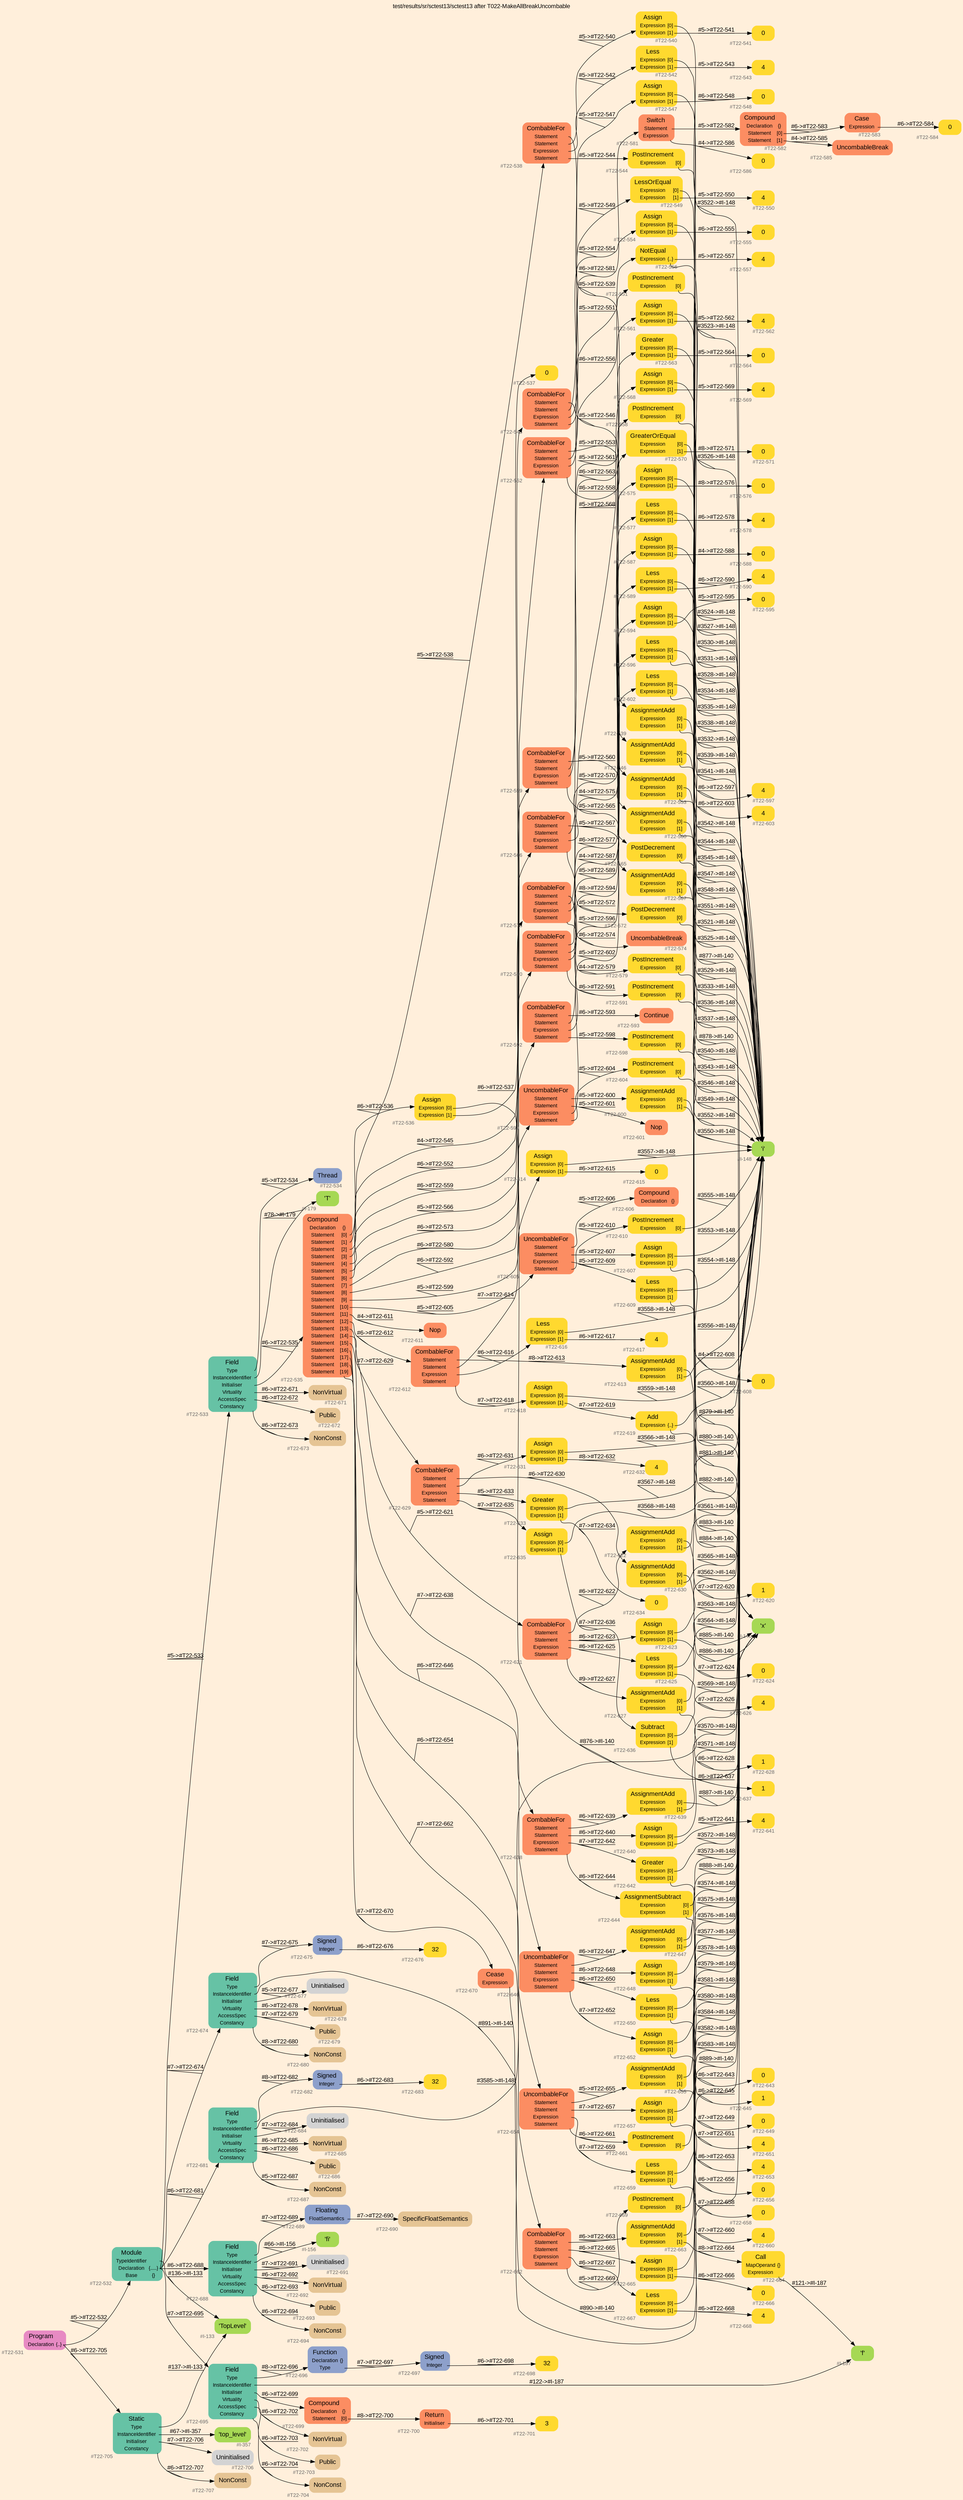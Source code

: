 digraph "test/results/sr/sctest13/sctest13 after T022-MakeAllBreakUncombable" {
label = "test/results/sr/sctest13/sctest13 after T022-MakeAllBreakUncombable"
labelloc = t
graph [
    rankdir = "LR"
    ranksep = 0.3
    bgcolor = antiquewhite1
    color = black
    fontcolor = black
    fontname = "Arial"
];
node [
    fontname = "Arial"
];
edge [
    fontname = "Arial"
];

// -------------------- node figure --------------------
// -------- block #T22-531 ----------
"#T22-531" [
    fillcolor = "/set28/4"
    xlabel = "#T22-531"
    fontsize = "12"
    fontcolor = grey40
    shape = "plaintext"
    label = <<TABLE BORDER="0" CELLBORDER="0" CELLSPACING="0">
     <TR><TD><FONT COLOR="black" POINT-SIZE="15">Program</FONT></TD></TR>
     <TR><TD><FONT COLOR="black" POINT-SIZE="12">Declaration</FONT></TD><TD PORT="port0"><FONT COLOR="black" POINT-SIZE="12">{..}</FONT></TD></TR>
    </TABLE>>
    style = "rounded,filled"
];

// -------- block #T22-532 ----------
"#T22-532" [
    fillcolor = "/set28/1"
    xlabel = "#T22-532"
    fontsize = "12"
    fontcolor = grey40
    shape = "plaintext"
    label = <<TABLE BORDER="0" CELLBORDER="0" CELLSPACING="0">
     <TR><TD><FONT COLOR="black" POINT-SIZE="15">Module</FONT></TD></TR>
     <TR><TD><FONT COLOR="black" POINT-SIZE="12">TypeIdentifier</FONT></TD><TD PORT="port0"></TD></TR>
     <TR><TD><FONT COLOR="black" POINT-SIZE="12">Declaration</FONT></TD><TD PORT="port1"><FONT COLOR="black" POINT-SIZE="12">{.....}</FONT></TD></TR>
     <TR><TD><FONT COLOR="black" POINT-SIZE="12">Base</FONT></TD><TD PORT="port2"><FONT COLOR="black" POINT-SIZE="12">{}</FONT></TD></TR>
    </TABLE>>
    style = "rounded,filled"
];

// -------- block #I-133 ----------
"#I-133" [
    fillcolor = "/set28/5"
    xlabel = "#I-133"
    fontsize = "12"
    fontcolor = grey40
    shape = "plaintext"
    label = <<TABLE BORDER="0" CELLBORDER="0" CELLSPACING="0">
     <TR><TD><FONT COLOR="black" POINT-SIZE="15">'TopLevel'</FONT></TD></TR>
    </TABLE>>
    style = "rounded,filled"
];

// -------- block #T22-533 ----------
"#T22-533" [
    fillcolor = "/set28/1"
    xlabel = "#T22-533"
    fontsize = "12"
    fontcolor = grey40
    shape = "plaintext"
    label = <<TABLE BORDER="0" CELLBORDER="0" CELLSPACING="0">
     <TR><TD><FONT COLOR="black" POINT-SIZE="15">Field</FONT></TD></TR>
     <TR><TD><FONT COLOR="black" POINT-SIZE="12">Type</FONT></TD><TD PORT="port0"></TD></TR>
     <TR><TD><FONT COLOR="black" POINT-SIZE="12">InstanceIdentifier</FONT></TD><TD PORT="port1"></TD></TR>
     <TR><TD><FONT COLOR="black" POINT-SIZE="12">Initialiser</FONT></TD><TD PORT="port2"></TD></TR>
     <TR><TD><FONT COLOR="black" POINT-SIZE="12">Virtuality</FONT></TD><TD PORT="port3"></TD></TR>
     <TR><TD><FONT COLOR="black" POINT-SIZE="12">AccessSpec</FONT></TD><TD PORT="port4"></TD></TR>
     <TR><TD><FONT COLOR="black" POINT-SIZE="12">Constancy</FONT></TD><TD PORT="port5"></TD></TR>
    </TABLE>>
    style = "rounded,filled"
];

// -------- block #T22-534 ----------
"#T22-534" [
    fillcolor = "/set28/3"
    xlabel = "#T22-534"
    fontsize = "12"
    fontcolor = grey40
    shape = "plaintext"
    label = <<TABLE BORDER="0" CELLBORDER="0" CELLSPACING="0">
     <TR><TD><FONT COLOR="black" POINT-SIZE="15">Thread</FONT></TD></TR>
    </TABLE>>
    style = "rounded,filled"
];

// -------- block #I-179 ----------
"#I-179" [
    fillcolor = "/set28/5"
    xlabel = "#I-179"
    fontsize = "12"
    fontcolor = grey40
    shape = "plaintext"
    label = <<TABLE BORDER="0" CELLBORDER="0" CELLSPACING="0">
     <TR><TD><FONT COLOR="black" POINT-SIZE="15">'T'</FONT></TD></TR>
    </TABLE>>
    style = "rounded,filled"
];

// -------- block #T22-535 ----------
"#T22-535" [
    fillcolor = "/set28/2"
    xlabel = "#T22-535"
    fontsize = "12"
    fontcolor = grey40
    shape = "plaintext"
    label = <<TABLE BORDER="0" CELLBORDER="0" CELLSPACING="0">
     <TR><TD><FONT COLOR="black" POINT-SIZE="15">Compound</FONT></TD></TR>
     <TR><TD><FONT COLOR="black" POINT-SIZE="12">Declaration</FONT></TD><TD PORT="port0"><FONT COLOR="black" POINT-SIZE="12">{}</FONT></TD></TR>
     <TR><TD><FONT COLOR="black" POINT-SIZE="12">Statement</FONT></TD><TD PORT="port1"><FONT COLOR="black" POINT-SIZE="12">[0]</FONT></TD></TR>
     <TR><TD><FONT COLOR="black" POINT-SIZE="12">Statement</FONT></TD><TD PORT="port2"><FONT COLOR="black" POINT-SIZE="12">[1]</FONT></TD></TR>
     <TR><TD><FONT COLOR="black" POINT-SIZE="12">Statement</FONT></TD><TD PORT="port3"><FONT COLOR="black" POINT-SIZE="12">[2]</FONT></TD></TR>
     <TR><TD><FONT COLOR="black" POINT-SIZE="12">Statement</FONT></TD><TD PORT="port4"><FONT COLOR="black" POINT-SIZE="12">[3]</FONT></TD></TR>
     <TR><TD><FONT COLOR="black" POINT-SIZE="12">Statement</FONT></TD><TD PORT="port5"><FONT COLOR="black" POINT-SIZE="12">[4]</FONT></TD></TR>
     <TR><TD><FONT COLOR="black" POINT-SIZE="12">Statement</FONT></TD><TD PORT="port6"><FONT COLOR="black" POINT-SIZE="12">[5]</FONT></TD></TR>
     <TR><TD><FONT COLOR="black" POINT-SIZE="12">Statement</FONT></TD><TD PORT="port7"><FONT COLOR="black" POINT-SIZE="12">[6]</FONT></TD></TR>
     <TR><TD><FONT COLOR="black" POINT-SIZE="12">Statement</FONT></TD><TD PORT="port8"><FONT COLOR="black" POINT-SIZE="12">[7]</FONT></TD></TR>
     <TR><TD><FONT COLOR="black" POINT-SIZE="12">Statement</FONT></TD><TD PORT="port9"><FONT COLOR="black" POINT-SIZE="12">[8]</FONT></TD></TR>
     <TR><TD><FONT COLOR="black" POINT-SIZE="12">Statement</FONT></TD><TD PORT="port10"><FONT COLOR="black" POINT-SIZE="12">[9]</FONT></TD></TR>
     <TR><TD><FONT COLOR="black" POINT-SIZE="12">Statement</FONT></TD><TD PORT="port11"><FONT COLOR="black" POINT-SIZE="12">[10]</FONT></TD></TR>
     <TR><TD><FONT COLOR="black" POINT-SIZE="12">Statement</FONT></TD><TD PORT="port12"><FONT COLOR="black" POINT-SIZE="12">[11]</FONT></TD></TR>
     <TR><TD><FONT COLOR="black" POINT-SIZE="12">Statement</FONT></TD><TD PORT="port13"><FONT COLOR="black" POINT-SIZE="12">[12]</FONT></TD></TR>
     <TR><TD><FONT COLOR="black" POINT-SIZE="12">Statement</FONT></TD><TD PORT="port14"><FONT COLOR="black" POINT-SIZE="12">[13]</FONT></TD></TR>
     <TR><TD><FONT COLOR="black" POINT-SIZE="12">Statement</FONT></TD><TD PORT="port15"><FONT COLOR="black" POINT-SIZE="12">[14]</FONT></TD></TR>
     <TR><TD><FONT COLOR="black" POINT-SIZE="12">Statement</FONT></TD><TD PORT="port16"><FONT COLOR="black" POINT-SIZE="12">[15]</FONT></TD></TR>
     <TR><TD><FONT COLOR="black" POINT-SIZE="12">Statement</FONT></TD><TD PORT="port17"><FONT COLOR="black" POINT-SIZE="12">[16]</FONT></TD></TR>
     <TR><TD><FONT COLOR="black" POINT-SIZE="12">Statement</FONT></TD><TD PORT="port18"><FONT COLOR="black" POINT-SIZE="12">[17]</FONT></TD></TR>
     <TR><TD><FONT COLOR="black" POINT-SIZE="12">Statement</FONT></TD><TD PORT="port19"><FONT COLOR="black" POINT-SIZE="12">[18]</FONT></TD></TR>
     <TR><TD><FONT COLOR="black" POINT-SIZE="12">Statement</FONT></TD><TD PORT="port20"><FONT COLOR="black" POINT-SIZE="12">[19]</FONT></TD></TR>
    </TABLE>>
    style = "rounded,filled"
];

// -------- block #T22-536 ----------
"#T22-536" [
    fillcolor = "/set28/6"
    xlabel = "#T22-536"
    fontsize = "12"
    fontcolor = grey40
    shape = "plaintext"
    label = <<TABLE BORDER="0" CELLBORDER="0" CELLSPACING="0">
     <TR><TD><FONT COLOR="black" POINT-SIZE="15">Assign</FONT></TD></TR>
     <TR><TD><FONT COLOR="black" POINT-SIZE="12">Expression</FONT></TD><TD PORT="port0"><FONT COLOR="black" POINT-SIZE="12">[0]</FONT></TD></TR>
     <TR><TD><FONT COLOR="black" POINT-SIZE="12">Expression</FONT></TD><TD PORT="port1"><FONT COLOR="black" POINT-SIZE="12">[1]</FONT></TD></TR>
    </TABLE>>
    style = "rounded,filled"
];

// -------- block #I-140 ----------
"#I-140" [
    fillcolor = "/set28/5"
    xlabel = "#I-140"
    fontsize = "12"
    fontcolor = grey40
    shape = "plaintext"
    label = <<TABLE BORDER="0" CELLBORDER="0" CELLSPACING="0">
     <TR><TD><FONT COLOR="black" POINT-SIZE="15">'x'</FONT></TD></TR>
    </TABLE>>
    style = "rounded,filled"
];

// -------- block #T22-537 ----------
"#T22-537" [
    fillcolor = "/set28/6"
    xlabel = "#T22-537"
    fontsize = "12"
    fontcolor = grey40
    shape = "plaintext"
    label = <<TABLE BORDER="0" CELLBORDER="0" CELLSPACING="0">
     <TR><TD><FONT COLOR="black" POINT-SIZE="15">0</FONT></TD></TR>
    </TABLE>>
    style = "rounded,filled"
];

// -------- block #T22-538 ----------
"#T22-538" [
    fillcolor = "/set28/2"
    xlabel = "#T22-538"
    fontsize = "12"
    fontcolor = grey40
    shape = "plaintext"
    label = <<TABLE BORDER="0" CELLBORDER="0" CELLSPACING="0">
     <TR><TD><FONT COLOR="black" POINT-SIZE="15">CombableFor</FONT></TD></TR>
     <TR><TD><FONT COLOR="black" POINT-SIZE="12">Statement</FONT></TD><TD PORT="port0"></TD></TR>
     <TR><TD><FONT COLOR="black" POINT-SIZE="12">Statement</FONT></TD><TD PORT="port1"></TD></TR>
     <TR><TD><FONT COLOR="black" POINT-SIZE="12">Expression</FONT></TD><TD PORT="port2"></TD></TR>
     <TR><TD><FONT COLOR="black" POINT-SIZE="12">Statement</FONT></TD><TD PORT="port3"></TD></TR>
    </TABLE>>
    style = "rounded,filled"
];

// -------- block #T22-539 ----------
"#T22-539" [
    fillcolor = "/set28/6"
    xlabel = "#T22-539"
    fontsize = "12"
    fontcolor = grey40
    shape = "plaintext"
    label = <<TABLE BORDER="0" CELLBORDER="0" CELLSPACING="0">
     <TR><TD><FONT COLOR="black" POINT-SIZE="15">AssignmentAdd</FONT></TD></TR>
     <TR><TD><FONT COLOR="black" POINT-SIZE="12">Expression</FONT></TD><TD PORT="port0"><FONT COLOR="black" POINT-SIZE="12">[0]</FONT></TD></TR>
     <TR><TD><FONT COLOR="black" POINT-SIZE="12">Expression</FONT></TD><TD PORT="port1"><FONT COLOR="black" POINT-SIZE="12">[1]</FONT></TD></TR>
    </TABLE>>
    style = "rounded,filled"
];

// -------- block #I-148 ----------
"#I-148" [
    fillcolor = "/set28/5"
    xlabel = "#I-148"
    fontsize = "12"
    fontcolor = grey40
    shape = "plaintext"
    label = <<TABLE BORDER="0" CELLBORDER="0" CELLSPACING="0">
     <TR><TD><FONT COLOR="black" POINT-SIZE="15">'i'</FONT></TD></TR>
    </TABLE>>
    style = "rounded,filled"
];

// -------- block #T22-540 ----------
"#T22-540" [
    fillcolor = "/set28/6"
    xlabel = "#T22-540"
    fontsize = "12"
    fontcolor = grey40
    shape = "plaintext"
    label = <<TABLE BORDER="0" CELLBORDER="0" CELLSPACING="0">
     <TR><TD><FONT COLOR="black" POINT-SIZE="15">Assign</FONT></TD></TR>
     <TR><TD><FONT COLOR="black" POINT-SIZE="12">Expression</FONT></TD><TD PORT="port0"><FONT COLOR="black" POINT-SIZE="12">[0]</FONT></TD></TR>
     <TR><TD><FONT COLOR="black" POINT-SIZE="12">Expression</FONT></TD><TD PORT="port1"><FONT COLOR="black" POINT-SIZE="12">[1]</FONT></TD></TR>
    </TABLE>>
    style = "rounded,filled"
];

// -------- block #T22-541 ----------
"#T22-541" [
    fillcolor = "/set28/6"
    xlabel = "#T22-541"
    fontsize = "12"
    fontcolor = grey40
    shape = "plaintext"
    label = <<TABLE BORDER="0" CELLBORDER="0" CELLSPACING="0">
     <TR><TD><FONT COLOR="black" POINT-SIZE="15">0</FONT></TD></TR>
    </TABLE>>
    style = "rounded,filled"
];

// -------- block #T22-542 ----------
"#T22-542" [
    fillcolor = "/set28/6"
    xlabel = "#T22-542"
    fontsize = "12"
    fontcolor = grey40
    shape = "plaintext"
    label = <<TABLE BORDER="0" CELLBORDER="0" CELLSPACING="0">
     <TR><TD><FONT COLOR="black" POINT-SIZE="15">Less</FONT></TD></TR>
     <TR><TD><FONT COLOR="black" POINT-SIZE="12">Expression</FONT></TD><TD PORT="port0"><FONT COLOR="black" POINT-SIZE="12">[0]</FONT></TD></TR>
     <TR><TD><FONT COLOR="black" POINT-SIZE="12">Expression</FONT></TD><TD PORT="port1"><FONT COLOR="black" POINT-SIZE="12">[1]</FONT></TD></TR>
    </TABLE>>
    style = "rounded,filled"
];

// -------- block #T22-543 ----------
"#T22-543" [
    fillcolor = "/set28/6"
    xlabel = "#T22-543"
    fontsize = "12"
    fontcolor = grey40
    shape = "plaintext"
    label = <<TABLE BORDER="0" CELLBORDER="0" CELLSPACING="0">
     <TR><TD><FONT COLOR="black" POINT-SIZE="15">4</FONT></TD></TR>
    </TABLE>>
    style = "rounded,filled"
];

// -------- block #T22-544 ----------
"#T22-544" [
    fillcolor = "/set28/6"
    xlabel = "#T22-544"
    fontsize = "12"
    fontcolor = grey40
    shape = "plaintext"
    label = <<TABLE BORDER="0" CELLBORDER="0" CELLSPACING="0">
     <TR><TD><FONT COLOR="black" POINT-SIZE="15">PostIncrement</FONT></TD></TR>
     <TR><TD><FONT COLOR="black" POINT-SIZE="12">Expression</FONT></TD><TD PORT="port0"><FONT COLOR="black" POINT-SIZE="12">[0]</FONT></TD></TR>
    </TABLE>>
    style = "rounded,filled"
];

// -------- block #T22-545 ----------
"#T22-545" [
    fillcolor = "/set28/2"
    xlabel = "#T22-545"
    fontsize = "12"
    fontcolor = grey40
    shape = "plaintext"
    label = <<TABLE BORDER="0" CELLBORDER="0" CELLSPACING="0">
     <TR><TD><FONT COLOR="black" POINT-SIZE="15">CombableFor</FONT></TD></TR>
     <TR><TD><FONT COLOR="black" POINT-SIZE="12">Statement</FONT></TD><TD PORT="port0"></TD></TR>
     <TR><TD><FONT COLOR="black" POINT-SIZE="12">Statement</FONT></TD><TD PORT="port1"></TD></TR>
     <TR><TD><FONT COLOR="black" POINT-SIZE="12">Expression</FONT></TD><TD PORT="port2"></TD></TR>
     <TR><TD><FONT COLOR="black" POINT-SIZE="12">Statement</FONT></TD><TD PORT="port3"></TD></TR>
    </TABLE>>
    style = "rounded,filled"
];

// -------- block #T22-546 ----------
"#T22-546" [
    fillcolor = "/set28/6"
    xlabel = "#T22-546"
    fontsize = "12"
    fontcolor = grey40
    shape = "plaintext"
    label = <<TABLE BORDER="0" CELLBORDER="0" CELLSPACING="0">
     <TR><TD><FONT COLOR="black" POINT-SIZE="15">AssignmentAdd</FONT></TD></TR>
     <TR><TD><FONT COLOR="black" POINT-SIZE="12">Expression</FONT></TD><TD PORT="port0"><FONT COLOR="black" POINT-SIZE="12">[0]</FONT></TD></TR>
     <TR><TD><FONT COLOR="black" POINT-SIZE="12">Expression</FONT></TD><TD PORT="port1"><FONT COLOR="black" POINT-SIZE="12">[1]</FONT></TD></TR>
    </TABLE>>
    style = "rounded,filled"
];

// -------- block #T22-547 ----------
"#T22-547" [
    fillcolor = "/set28/6"
    xlabel = "#T22-547"
    fontsize = "12"
    fontcolor = grey40
    shape = "plaintext"
    label = <<TABLE BORDER="0" CELLBORDER="0" CELLSPACING="0">
     <TR><TD><FONT COLOR="black" POINT-SIZE="15">Assign</FONT></TD></TR>
     <TR><TD><FONT COLOR="black" POINT-SIZE="12">Expression</FONT></TD><TD PORT="port0"><FONT COLOR="black" POINT-SIZE="12">[0]</FONT></TD></TR>
     <TR><TD><FONT COLOR="black" POINT-SIZE="12">Expression</FONT></TD><TD PORT="port1"><FONT COLOR="black" POINT-SIZE="12">[1]</FONT></TD></TR>
    </TABLE>>
    style = "rounded,filled"
];

// -------- block #T22-548 ----------
"#T22-548" [
    fillcolor = "/set28/6"
    xlabel = "#T22-548"
    fontsize = "12"
    fontcolor = grey40
    shape = "plaintext"
    label = <<TABLE BORDER="0" CELLBORDER="0" CELLSPACING="0">
     <TR><TD><FONT COLOR="black" POINT-SIZE="15">0</FONT></TD></TR>
    </TABLE>>
    style = "rounded,filled"
];

// -------- block #T22-549 ----------
"#T22-549" [
    fillcolor = "/set28/6"
    xlabel = "#T22-549"
    fontsize = "12"
    fontcolor = grey40
    shape = "plaintext"
    label = <<TABLE BORDER="0" CELLBORDER="0" CELLSPACING="0">
     <TR><TD><FONT COLOR="black" POINT-SIZE="15">LessOrEqual</FONT></TD></TR>
     <TR><TD><FONT COLOR="black" POINT-SIZE="12">Expression</FONT></TD><TD PORT="port0"><FONT COLOR="black" POINT-SIZE="12">[0]</FONT></TD></TR>
     <TR><TD><FONT COLOR="black" POINT-SIZE="12">Expression</FONT></TD><TD PORT="port1"><FONT COLOR="black" POINT-SIZE="12">[1]</FONT></TD></TR>
    </TABLE>>
    style = "rounded,filled"
];

// -------- block #T22-550 ----------
"#T22-550" [
    fillcolor = "/set28/6"
    xlabel = "#T22-550"
    fontsize = "12"
    fontcolor = grey40
    shape = "plaintext"
    label = <<TABLE BORDER="0" CELLBORDER="0" CELLSPACING="0">
     <TR><TD><FONT COLOR="black" POINT-SIZE="15">4</FONT></TD></TR>
    </TABLE>>
    style = "rounded,filled"
];

// -------- block #T22-551 ----------
"#T22-551" [
    fillcolor = "/set28/6"
    xlabel = "#T22-551"
    fontsize = "12"
    fontcolor = grey40
    shape = "plaintext"
    label = <<TABLE BORDER="0" CELLBORDER="0" CELLSPACING="0">
     <TR><TD><FONT COLOR="black" POINT-SIZE="15">PostIncrement</FONT></TD></TR>
     <TR><TD><FONT COLOR="black" POINT-SIZE="12">Expression</FONT></TD><TD PORT="port0"><FONT COLOR="black" POINT-SIZE="12">[0]</FONT></TD></TR>
    </TABLE>>
    style = "rounded,filled"
];

// -------- block #T22-552 ----------
"#T22-552" [
    fillcolor = "/set28/2"
    xlabel = "#T22-552"
    fontsize = "12"
    fontcolor = grey40
    shape = "plaintext"
    label = <<TABLE BORDER="0" CELLBORDER="0" CELLSPACING="0">
     <TR><TD><FONT COLOR="black" POINT-SIZE="15">CombableFor</FONT></TD></TR>
     <TR><TD><FONT COLOR="black" POINT-SIZE="12">Statement</FONT></TD><TD PORT="port0"></TD></TR>
     <TR><TD><FONT COLOR="black" POINT-SIZE="12">Statement</FONT></TD><TD PORT="port1"></TD></TR>
     <TR><TD><FONT COLOR="black" POINT-SIZE="12">Expression</FONT></TD><TD PORT="port2"></TD></TR>
     <TR><TD><FONT COLOR="black" POINT-SIZE="12">Statement</FONT></TD><TD PORT="port3"></TD></TR>
    </TABLE>>
    style = "rounded,filled"
];

// -------- block #T22-553 ----------
"#T22-553" [
    fillcolor = "/set28/6"
    xlabel = "#T22-553"
    fontsize = "12"
    fontcolor = grey40
    shape = "plaintext"
    label = <<TABLE BORDER="0" CELLBORDER="0" CELLSPACING="0">
     <TR><TD><FONT COLOR="black" POINT-SIZE="15">AssignmentAdd</FONT></TD></TR>
     <TR><TD><FONT COLOR="black" POINT-SIZE="12">Expression</FONT></TD><TD PORT="port0"><FONT COLOR="black" POINT-SIZE="12">[0]</FONT></TD></TR>
     <TR><TD><FONT COLOR="black" POINT-SIZE="12">Expression</FONT></TD><TD PORT="port1"><FONT COLOR="black" POINT-SIZE="12">[1]</FONT></TD></TR>
    </TABLE>>
    style = "rounded,filled"
];

// -------- block #T22-554 ----------
"#T22-554" [
    fillcolor = "/set28/6"
    xlabel = "#T22-554"
    fontsize = "12"
    fontcolor = grey40
    shape = "plaintext"
    label = <<TABLE BORDER="0" CELLBORDER="0" CELLSPACING="0">
     <TR><TD><FONT COLOR="black" POINT-SIZE="15">Assign</FONT></TD></TR>
     <TR><TD><FONT COLOR="black" POINT-SIZE="12">Expression</FONT></TD><TD PORT="port0"><FONT COLOR="black" POINT-SIZE="12">[0]</FONT></TD></TR>
     <TR><TD><FONT COLOR="black" POINT-SIZE="12">Expression</FONT></TD><TD PORT="port1"><FONT COLOR="black" POINT-SIZE="12">[1]</FONT></TD></TR>
    </TABLE>>
    style = "rounded,filled"
];

// -------- block #T22-555 ----------
"#T22-555" [
    fillcolor = "/set28/6"
    xlabel = "#T22-555"
    fontsize = "12"
    fontcolor = grey40
    shape = "plaintext"
    label = <<TABLE BORDER="0" CELLBORDER="0" CELLSPACING="0">
     <TR><TD><FONT COLOR="black" POINT-SIZE="15">0</FONT></TD></TR>
    </TABLE>>
    style = "rounded,filled"
];

// -------- block #T22-556 ----------
"#T22-556" [
    fillcolor = "/set28/6"
    xlabel = "#T22-556"
    fontsize = "12"
    fontcolor = grey40
    shape = "plaintext"
    label = <<TABLE BORDER="0" CELLBORDER="0" CELLSPACING="0">
     <TR><TD><FONT COLOR="black" POINT-SIZE="15">NotEqual</FONT></TD></TR>
     <TR><TD><FONT COLOR="black" POINT-SIZE="12">Expression</FONT></TD><TD PORT="port0"><FONT COLOR="black" POINT-SIZE="12">{..}</FONT></TD></TR>
    </TABLE>>
    style = "rounded,filled"
];

// -------- block #T22-557 ----------
"#T22-557" [
    fillcolor = "/set28/6"
    xlabel = "#T22-557"
    fontsize = "12"
    fontcolor = grey40
    shape = "plaintext"
    label = <<TABLE BORDER="0" CELLBORDER="0" CELLSPACING="0">
     <TR><TD><FONT COLOR="black" POINT-SIZE="15">4</FONT></TD></TR>
    </TABLE>>
    style = "rounded,filled"
];

// -------- block #T22-558 ----------
"#T22-558" [
    fillcolor = "/set28/6"
    xlabel = "#T22-558"
    fontsize = "12"
    fontcolor = grey40
    shape = "plaintext"
    label = <<TABLE BORDER="0" CELLBORDER="0" CELLSPACING="0">
     <TR><TD><FONT COLOR="black" POINT-SIZE="15">PostIncrement</FONT></TD></TR>
     <TR><TD><FONT COLOR="black" POINT-SIZE="12">Expression</FONT></TD><TD PORT="port0"><FONT COLOR="black" POINT-SIZE="12">[0]</FONT></TD></TR>
    </TABLE>>
    style = "rounded,filled"
];

// -------- block #T22-559 ----------
"#T22-559" [
    fillcolor = "/set28/2"
    xlabel = "#T22-559"
    fontsize = "12"
    fontcolor = grey40
    shape = "plaintext"
    label = <<TABLE BORDER="0" CELLBORDER="0" CELLSPACING="0">
     <TR><TD><FONT COLOR="black" POINT-SIZE="15">CombableFor</FONT></TD></TR>
     <TR><TD><FONT COLOR="black" POINT-SIZE="12">Statement</FONT></TD><TD PORT="port0"></TD></TR>
     <TR><TD><FONT COLOR="black" POINT-SIZE="12">Statement</FONT></TD><TD PORT="port1"></TD></TR>
     <TR><TD><FONT COLOR="black" POINT-SIZE="12">Expression</FONT></TD><TD PORT="port2"></TD></TR>
     <TR><TD><FONT COLOR="black" POINT-SIZE="12">Statement</FONT></TD><TD PORT="port3"></TD></TR>
    </TABLE>>
    style = "rounded,filled"
];

// -------- block #T22-560 ----------
"#T22-560" [
    fillcolor = "/set28/6"
    xlabel = "#T22-560"
    fontsize = "12"
    fontcolor = grey40
    shape = "plaintext"
    label = <<TABLE BORDER="0" CELLBORDER="0" CELLSPACING="0">
     <TR><TD><FONT COLOR="black" POINT-SIZE="15">AssignmentAdd</FONT></TD></TR>
     <TR><TD><FONT COLOR="black" POINT-SIZE="12">Expression</FONT></TD><TD PORT="port0"><FONT COLOR="black" POINT-SIZE="12">[0]</FONT></TD></TR>
     <TR><TD><FONT COLOR="black" POINT-SIZE="12">Expression</FONT></TD><TD PORT="port1"><FONT COLOR="black" POINT-SIZE="12">[1]</FONT></TD></TR>
    </TABLE>>
    style = "rounded,filled"
];

// -------- block #T22-561 ----------
"#T22-561" [
    fillcolor = "/set28/6"
    xlabel = "#T22-561"
    fontsize = "12"
    fontcolor = grey40
    shape = "plaintext"
    label = <<TABLE BORDER="0" CELLBORDER="0" CELLSPACING="0">
     <TR><TD><FONT COLOR="black" POINT-SIZE="15">Assign</FONT></TD></TR>
     <TR><TD><FONT COLOR="black" POINT-SIZE="12">Expression</FONT></TD><TD PORT="port0"><FONT COLOR="black" POINT-SIZE="12">[0]</FONT></TD></TR>
     <TR><TD><FONT COLOR="black" POINT-SIZE="12">Expression</FONT></TD><TD PORT="port1"><FONT COLOR="black" POINT-SIZE="12">[1]</FONT></TD></TR>
    </TABLE>>
    style = "rounded,filled"
];

// -------- block #T22-562 ----------
"#T22-562" [
    fillcolor = "/set28/6"
    xlabel = "#T22-562"
    fontsize = "12"
    fontcolor = grey40
    shape = "plaintext"
    label = <<TABLE BORDER="0" CELLBORDER="0" CELLSPACING="0">
     <TR><TD><FONT COLOR="black" POINT-SIZE="15">4</FONT></TD></TR>
    </TABLE>>
    style = "rounded,filled"
];

// -------- block #T22-563 ----------
"#T22-563" [
    fillcolor = "/set28/6"
    xlabel = "#T22-563"
    fontsize = "12"
    fontcolor = grey40
    shape = "plaintext"
    label = <<TABLE BORDER="0" CELLBORDER="0" CELLSPACING="0">
     <TR><TD><FONT COLOR="black" POINT-SIZE="15">Greater</FONT></TD></TR>
     <TR><TD><FONT COLOR="black" POINT-SIZE="12">Expression</FONT></TD><TD PORT="port0"><FONT COLOR="black" POINT-SIZE="12">[0]</FONT></TD></TR>
     <TR><TD><FONT COLOR="black" POINT-SIZE="12">Expression</FONT></TD><TD PORT="port1"><FONT COLOR="black" POINT-SIZE="12">[1]</FONT></TD></TR>
    </TABLE>>
    style = "rounded,filled"
];

// -------- block #T22-564 ----------
"#T22-564" [
    fillcolor = "/set28/6"
    xlabel = "#T22-564"
    fontsize = "12"
    fontcolor = grey40
    shape = "plaintext"
    label = <<TABLE BORDER="0" CELLBORDER="0" CELLSPACING="0">
     <TR><TD><FONT COLOR="black" POINT-SIZE="15">0</FONT></TD></TR>
    </TABLE>>
    style = "rounded,filled"
];

// -------- block #T22-565 ----------
"#T22-565" [
    fillcolor = "/set28/6"
    xlabel = "#T22-565"
    fontsize = "12"
    fontcolor = grey40
    shape = "plaintext"
    label = <<TABLE BORDER="0" CELLBORDER="0" CELLSPACING="0">
     <TR><TD><FONT COLOR="black" POINT-SIZE="15">PostDecrement</FONT></TD></TR>
     <TR><TD><FONT COLOR="black" POINT-SIZE="12">Expression</FONT></TD><TD PORT="port0"><FONT COLOR="black" POINT-SIZE="12">[0]</FONT></TD></TR>
    </TABLE>>
    style = "rounded,filled"
];

// -------- block #T22-566 ----------
"#T22-566" [
    fillcolor = "/set28/2"
    xlabel = "#T22-566"
    fontsize = "12"
    fontcolor = grey40
    shape = "plaintext"
    label = <<TABLE BORDER="0" CELLBORDER="0" CELLSPACING="0">
     <TR><TD><FONT COLOR="black" POINT-SIZE="15">CombableFor</FONT></TD></TR>
     <TR><TD><FONT COLOR="black" POINT-SIZE="12">Statement</FONT></TD><TD PORT="port0"></TD></TR>
     <TR><TD><FONT COLOR="black" POINT-SIZE="12">Statement</FONT></TD><TD PORT="port1"></TD></TR>
     <TR><TD><FONT COLOR="black" POINT-SIZE="12">Expression</FONT></TD><TD PORT="port2"></TD></TR>
     <TR><TD><FONT COLOR="black" POINT-SIZE="12">Statement</FONT></TD><TD PORT="port3"></TD></TR>
    </TABLE>>
    style = "rounded,filled"
];

// -------- block #T22-567 ----------
"#T22-567" [
    fillcolor = "/set28/6"
    xlabel = "#T22-567"
    fontsize = "12"
    fontcolor = grey40
    shape = "plaintext"
    label = <<TABLE BORDER="0" CELLBORDER="0" CELLSPACING="0">
     <TR><TD><FONT COLOR="black" POINT-SIZE="15">AssignmentAdd</FONT></TD></TR>
     <TR><TD><FONT COLOR="black" POINT-SIZE="12">Expression</FONT></TD><TD PORT="port0"><FONT COLOR="black" POINT-SIZE="12">[0]</FONT></TD></TR>
     <TR><TD><FONT COLOR="black" POINT-SIZE="12">Expression</FONT></TD><TD PORT="port1"><FONT COLOR="black" POINT-SIZE="12">[1]</FONT></TD></TR>
    </TABLE>>
    style = "rounded,filled"
];

// -------- block #T22-568 ----------
"#T22-568" [
    fillcolor = "/set28/6"
    xlabel = "#T22-568"
    fontsize = "12"
    fontcolor = grey40
    shape = "plaintext"
    label = <<TABLE BORDER="0" CELLBORDER="0" CELLSPACING="0">
     <TR><TD><FONT COLOR="black" POINT-SIZE="15">Assign</FONT></TD></TR>
     <TR><TD><FONT COLOR="black" POINT-SIZE="12">Expression</FONT></TD><TD PORT="port0"><FONT COLOR="black" POINT-SIZE="12">[0]</FONT></TD></TR>
     <TR><TD><FONT COLOR="black" POINT-SIZE="12">Expression</FONT></TD><TD PORT="port1"><FONT COLOR="black" POINT-SIZE="12">[1]</FONT></TD></TR>
    </TABLE>>
    style = "rounded,filled"
];

// -------- block #T22-569 ----------
"#T22-569" [
    fillcolor = "/set28/6"
    xlabel = "#T22-569"
    fontsize = "12"
    fontcolor = grey40
    shape = "plaintext"
    label = <<TABLE BORDER="0" CELLBORDER="0" CELLSPACING="0">
     <TR><TD><FONT COLOR="black" POINT-SIZE="15">4</FONT></TD></TR>
    </TABLE>>
    style = "rounded,filled"
];

// -------- block #T22-570 ----------
"#T22-570" [
    fillcolor = "/set28/6"
    xlabel = "#T22-570"
    fontsize = "12"
    fontcolor = grey40
    shape = "plaintext"
    label = <<TABLE BORDER="0" CELLBORDER="0" CELLSPACING="0">
     <TR><TD><FONT COLOR="black" POINT-SIZE="15">GreaterOrEqual</FONT></TD></TR>
     <TR><TD><FONT COLOR="black" POINT-SIZE="12">Expression</FONT></TD><TD PORT="port0"><FONT COLOR="black" POINT-SIZE="12">[0]</FONT></TD></TR>
     <TR><TD><FONT COLOR="black" POINT-SIZE="12">Expression</FONT></TD><TD PORT="port1"><FONT COLOR="black" POINT-SIZE="12">[1]</FONT></TD></TR>
    </TABLE>>
    style = "rounded,filled"
];

// -------- block #T22-571 ----------
"#T22-571" [
    fillcolor = "/set28/6"
    xlabel = "#T22-571"
    fontsize = "12"
    fontcolor = grey40
    shape = "plaintext"
    label = <<TABLE BORDER="0" CELLBORDER="0" CELLSPACING="0">
     <TR><TD><FONT COLOR="black" POINT-SIZE="15">0</FONT></TD></TR>
    </TABLE>>
    style = "rounded,filled"
];

// -------- block #T22-572 ----------
"#T22-572" [
    fillcolor = "/set28/6"
    xlabel = "#T22-572"
    fontsize = "12"
    fontcolor = grey40
    shape = "plaintext"
    label = <<TABLE BORDER="0" CELLBORDER="0" CELLSPACING="0">
     <TR><TD><FONT COLOR="black" POINT-SIZE="15">PostDecrement</FONT></TD></TR>
     <TR><TD><FONT COLOR="black" POINT-SIZE="12">Expression</FONT></TD><TD PORT="port0"><FONT COLOR="black" POINT-SIZE="12">[0]</FONT></TD></TR>
    </TABLE>>
    style = "rounded,filled"
];

// -------- block #T22-573 ----------
"#T22-573" [
    fillcolor = "/set28/2"
    xlabel = "#T22-573"
    fontsize = "12"
    fontcolor = grey40
    shape = "plaintext"
    label = <<TABLE BORDER="0" CELLBORDER="0" CELLSPACING="0">
     <TR><TD><FONT COLOR="black" POINT-SIZE="15">CombableFor</FONT></TD></TR>
     <TR><TD><FONT COLOR="black" POINT-SIZE="12">Statement</FONT></TD><TD PORT="port0"></TD></TR>
     <TR><TD><FONT COLOR="black" POINT-SIZE="12">Statement</FONT></TD><TD PORT="port1"></TD></TR>
     <TR><TD><FONT COLOR="black" POINT-SIZE="12">Expression</FONT></TD><TD PORT="port2"></TD></TR>
     <TR><TD><FONT COLOR="black" POINT-SIZE="12">Statement</FONT></TD><TD PORT="port3"></TD></TR>
    </TABLE>>
    style = "rounded,filled"
];

// -------- block #T22-574 ----------
"#T22-574" [
    fillcolor = "/set28/2"
    xlabel = "#T22-574"
    fontsize = "12"
    fontcolor = grey40
    shape = "plaintext"
    label = <<TABLE BORDER="0" CELLBORDER="0" CELLSPACING="0">
     <TR><TD><FONT COLOR="black" POINT-SIZE="15">UncombableBreak</FONT></TD></TR>
    </TABLE>>
    style = "rounded,filled"
];

// -------- block #T22-575 ----------
"#T22-575" [
    fillcolor = "/set28/6"
    xlabel = "#T22-575"
    fontsize = "12"
    fontcolor = grey40
    shape = "plaintext"
    label = <<TABLE BORDER="0" CELLBORDER="0" CELLSPACING="0">
     <TR><TD><FONT COLOR="black" POINT-SIZE="15">Assign</FONT></TD></TR>
     <TR><TD><FONT COLOR="black" POINT-SIZE="12">Expression</FONT></TD><TD PORT="port0"><FONT COLOR="black" POINT-SIZE="12">[0]</FONT></TD></TR>
     <TR><TD><FONT COLOR="black" POINT-SIZE="12">Expression</FONT></TD><TD PORT="port1"><FONT COLOR="black" POINT-SIZE="12">[1]</FONT></TD></TR>
    </TABLE>>
    style = "rounded,filled"
];

// -------- block #T22-576 ----------
"#T22-576" [
    fillcolor = "/set28/6"
    xlabel = "#T22-576"
    fontsize = "12"
    fontcolor = grey40
    shape = "plaintext"
    label = <<TABLE BORDER="0" CELLBORDER="0" CELLSPACING="0">
     <TR><TD><FONT COLOR="black" POINT-SIZE="15">0</FONT></TD></TR>
    </TABLE>>
    style = "rounded,filled"
];

// -------- block #T22-577 ----------
"#T22-577" [
    fillcolor = "/set28/6"
    xlabel = "#T22-577"
    fontsize = "12"
    fontcolor = grey40
    shape = "plaintext"
    label = <<TABLE BORDER="0" CELLBORDER="0" CELLSPACING="0">
     <TR><TD><FONT COLOR="black" POINT-SIZE="15">Less</FONT></TD></TR>
     <TR><TD><FONT COLOR="black" POINT-SIZE="12">Expression</FONT></TD><TD PORT="port0"><FONT COLOR="black" POINT-SIZE="12">[0]</FONT></TD></TR>
     <TR><TD><FONT COLOR="black" POINT-SIZE="12">Expression</FONT></TD><TD PORT="port1"><FONT COLOR="black" POINT-SIZE="12">[1]</FONT></TD></TR>
    </TABLE>>
    style = "rounded,filled"
];

// -------- block #T22-578 ----------
"#T22-578" [
    fillcolor = "/set28/6"
    xlabel = "#T22-578"
    fontsize = "12"
    fontcolor = grey40
    shape = "plaintext"
    label = <<TABLE BORDER="0" CELLBORDER="0" CELLSPACING="0">
     <TR><TD><FONT COLOR="black" POINT-SIZE="15">4</FONT></TD></TR>
    </TABLE>>
    style = "rounded,filled"
];

// -------- block #T22-579 ----------
"#T22-579" [
    fillcolor = "/set28/6"
    xlabel = "#T22-579"
    fontsize = "12"
    fontcolor = grey40
    shape = "plaintext"
    label = <<TABLE BORDER="0" CELLBORDER="0" CELLSPACING="0">
     <TR><TD><FONT COLOR="black" POINT-SIZE="15">PostIncrement</FONT></TD></TR>
     <TR><TD><FONT COLOR="black" POINT-SIZE="12">Expression</FONT></TD><TD PORT="port0"><FONT COLOR="black" POINT-SIZE="12">[0]</FONT></TD></TR>
    </TABLE>>
    style = "rounded,filled"
];

// -------- block #T22-580 ----------
"#T22-580" [
    fillcolor = "/set28/2"
    xlabel = "#T22-580"
    fontsize = "12"
    fontcolor = grey40
    shape = "plaintext"
    label = <<TABLE BORDER="0" CELLBORDER="0" CELLSPACING="0">
     <TR><TD><FONT COLOR="black" POINT-SIZE="15">CombableFor</FONT></TD></TR>
     <TR><TD><FONT COLOR="black" POINT-SIZE="12">Statement</FONT></TD><TD PORT="port0"></TD></TR>
     <TR><TD><FONT COLOR="black" POINT-SIZE="12">Statement</FONT></TD><TD PORT="port1"></TD></TR>
     <TR><TD><FONT COLOR="black" POINT-SIZE="12">Expression</FONT></TD><TD PORT="port2"></TD></TR>
     <TR><TD><FONT COLOR="black" POINT-SIZE="12">Statement</FONT></TD><TD PORT="port3"></TD></TR>
    </TABLE>>
    style = "rounded,filled"
];

// -------- block #T22-581 ----------
"#T22-581" [
    fillcolor = "/set28/2"
    xlabel = "#T22-581"
    fontsize = "12"
    fontcolor = grey40
    shape = "plaintext"
    label = <<TABLE BORDER="0" CELLBORDER="0" CELLSPACING="0">
     <TR><TD><FONT COLOR="black" POINT-SIZE="15">Switch</FONT></TD></TR>
     <TR><TD><FONT COLOR="black" POINT-SIZE="12">Statement</FONT></TD><TD PORT="port0"></TD></TR>
     <TR><TD><FONT COLOR="black" POINT-SIZE="12">Expression</FONT></TD><TD PORT="port1"></TD></TR>
    </TABLE>>
    style = "rounded,filled"
];

// -------- block #T22-582 ----------
"#T22-582" [
    fillcolor = "/set28/2"
    xlabel = "#T22-582"
    fontsize = "12"
    fontcolor = grey40
    shape = "plaintext"
    label = <<TABLE BORDER="0" CELLBORDER="0" CELLSPACING="0">
     <TR><TD><FONT COLOR="black" POINT-SIZE="15">Compound</FONT></TD></TR>
     <TR><TD><FONT COLOR="black" POINT-SIZE="12">Declaration</FONT></TD><TD PORT="port0"><FONT COLOR="black" POINT-SIZE="12">{}</FONT></TD></TR>
     <TR><TD><FONT COLOR="black" POINT-SIZE="12">Statement</FONT></TD><TD PORT="port1"><FONT COLOR="black" POINT-SIZE="12">[0]</FONT></TD></TR>
     <TR><TD><FONT COLOR="black" POINT-SIZE="12">Statement</FONT></TD><TD PORT="port2"><FONT COLOR="black" POINT-SIZE="12">[1]</FONT></TD></TR>
    </TABLE>>
    style = "rounded,filled"
];

// -------- block #T22-583 ----------
"#T22-583" [
    fillcolor = "/set28/2"
    xlabel = "#T22-583"
    fontsize = "12"
    fontcolor = grey40
    shape = "plaintext"
    label = <<TABLE BORDER="0" CELLBORDER="0" CELLSPACING="0">
     <TR><TD><FONT COLOR="black" POINT-SIZE="15">Case</FONT></TD></TR>
     <TR><TD><FONT COLOR="black" POINT-SIZE="12">Expression</FONT></TD><TD PORT="port0"></TD></TR>
    </TABLE>>
    style = "rounded,filled"
];

// -------- block #T22-584 ----------
"#T22-584" [
    fillcolor = "/set28/6"
    xlabel = "#T22-584"
    fontsize = "12"
    fontcolor = grey40
    shape = "plaintext"
    label = <<TABLE BORDER="0" CELLBORDER="0" CELLSPACING="0">
     <TR><TD><FONT COLOR="black" POINT-SIZE="15">0</FONT></TD></TR>
    </TABLE>>
    style = "rounded,filled"
];

// -------- block #T22-585 ----------
"#T22-585" [
    fillcolor = "/set28/2"
    xlabel = "#T22-585"
    fontsize = "12"
    fontcolor = grey40
    shape = "plaintext"
    label = <<TABLE BORDER="0" CELLBORDER="0" CELLSPACING="0">
     <TR><TD><FONT COLOR="black" POINT-SIZE="15">UncombableBreak</FONT></TD></TR>
    </TABLE>>
    style = "rounded,filled"
];

// -------- block #T22-586 ----------
"#T22-586" [
    fillcolor = "/set28/6"
    xlabel = "#T22-586"
    fontsize = "12"
    fontcolor = grey40
    shape = "plaintext"
    label = <<TABLE BORDER="0" CELLBORDER="0" CELLSPACING="0">
     <TR><TD><FONT COLOR="black" POINT-SIZE="15">0</FONT></TD></TR>
    </TABLE>>
    style = "rounded,filled"
];

// -------- block #T22-587 ----------
"#T22-587" [
    fillcolor = "/set28/6"
    xlabel = "#T22-587"
    fontsize = "12"
    fontcolor = grey40
    shape = "plaintext"
    label = <<TABLE BORDER="0" CELLBORDER="0" CELLSPACING="0">
     <TR><TD><FONT COLOR="black" POINT-SIZE="15">Assign</FONT></TD></TR>
     <TR><TD><FONT COLOR="black" POINT-SIZE="12">Expression</FONT></TD><TD PORT="port0"><FONT COLOR="black" POINT-SIZE="12">[0]</FONT></TD></TR>
     <TR><TD><FONT COLOR="black" POINT-SIZE="12">Expression</FONT></TD><TD PORT="port1"><FONT COLOR="black" POINT-SIZE="12">[1]</FONT></TD></TR>
    </TABLE>>
    style = "rounded,filled"
];

// -------- block #T22-588 ----------
"#T22-588" [
    fillcolor = "/set28/6"
    xlabel = "#T22-588"
    fontsize = "12"
    fontcolor = grey40
    shape = "plaintext"
    label = <<TABLE BORDER="0" CELLBORDER="0" CELLSPACING="0">
     <TR><TD><FONT COLOR="black" POINT-SIZE="15">0</FONT></TD></TR>
    </TABLE>>
    style = "rounded,filled"
];

// -------- block #T22-589 ----------
"#T22-589" [
    fillcolor = "/set28/6"
    xlabel = "#T22-589"
    fontsize = "12"
    fontcolor = grey40
    shape = "plaintext"
    label = <<TABLE BORDER="0" CELLBORDER="0" CELLSPACING="0">
     <TR><TD><FONT COLOR="black" POINT-SIZE="15">Less</FONT></TD></TR>
     <TR><TD><FONT COLOR="black" POINT-SIZE="12">Expression</FONT></TD><TD PORT="port0"><FONT COLOR="black" POINT-SIZE="12">[0]</FONT></TD></TR>
     <TR><TD><FONT COLOR="black" POINT-SIZE="12">Expression</FONT></TD><TD PORT="port1"><FONT COLOR="black" POINT-SIZE="12">[1]</FONT></TD></TR>
    </TABLE>>
    style = "rounded,filled"
];

// -------- block #T22-590 ----------
"#T22-590" [
    fillcolor = "/set28/6"
    xlabel = "#T22-590"
    fontsize = "12"
    fontcolor = grey40
    shape = "plaintext"
    label = <<TABLE BORDER="0" CELLBORDER="0" CELLSPACING="0">
     <TR><TD><FONT COLOR="black" POINT-SIZE="15">4</FONT></TD></TR>
    </TABLE>>
    style = "rounded,filled"
];

// -------- block #T22-591 ----------
"#T22-591" [
    fillcolor = "/set28/6"
    xlabel = "#T22-591"
    fontsize = "12"
    fontcolor = grey40
    shape = "plaintext"
    label = <<TABLE BORDER="0" CELLBORDER="0" CELLSPACING="0">
     <TR><TD><FONT COLOR="black" POINT-SIZE="15">PostIncrement</FONT></TD></TR>
     <TR><TD><FONT COLOR="black" POINT-SIZE="12">Expression</FONT></TD><TD PORT="port0"><FONT COLOR="black" POINT-SIZE="12">[0]</FONT></TD></TR>
    </TABLE>>
    style = "rounded,filled"
];

// -------- block #T22-592 ----------
"#T22-592" [
    fillcolor = "/set28/2"
    xlabel = "#T22-592"
    fontsize = "12"
    fontcolor = grey40
    shape = "plaintext"
    label = <<TABLE BORDER="0" CELLBORDER="0" CELLSPACING="0">
     <TR><TD><FONT COLOR="black" POINT-SIZE="15">CombableFor</FONT></TD></TR>
     <TR><TD><FONT COLOR="black" POINT-SIZE="12">Statement</FONT></TD><TD PORT="port0"></TD></TR>
     <TR><TD><FONT COLOR="black" POINT-SIZE="12">Statement</FONT></TD><TD PORT="port1"></TD></TR>
     <TR><TD><FONT COLOR="black" POINT-SIZE="12">Expression</FONT></TD><TD PORT="port2"></TD></TR>
     <TR><TD><FONT COLOR="black" POINT-SIZE="12">Statement</FONT></TD><TD PORT="port3"></TD></TR>
    </TABLE>>
    style = "rounded,filled"
];

// -------- block #T22-593 ----------
"#T22-593" [
    fillcolor = "/set28/2"
    xlabel = "#T22-593"
    fontsize = "12"
    fontcolor = grey40
    shape = "plaintext"
    label = <<TABLE BORDER="0" CELLBORDER="0" CELLSPACING="0">
     <TR><TD><FONT COLOR="black" POINT-SIZE="15">Continue</FONT></TD></TR>
    </TABLE>>
    style = "rounded,filled"
];

// -------- block #T22-594 ----------
"#T22-594" [
    fillcolor = "/set28/6"
    xlabel = "#T22-594"
    fontsize = "12"
    fontcolor = grey40
    shape = "plaintext"
    label = <<TABLE BORDER="0" CELLBORDER="0" CELLSPACING="0">
     <TR><TD><FONT COLOR="black" POINT-SIZE="15">Assign</FONT></TD></TR>
     <TR><TD><FONT COLOR="black" POINT-SIZE="12">Expression</FONT></TD><TD PORT="port0"><FONT COLOR="black" POINT-SIZE="12">[0]</FONT></TD></TR>
     <TR><TD><FONT COLOR="black" POINT-SIZE="12">Expression</FONT></TD><TD PORT="port1"><FONT COLOR="black" POINT-SIZE="12">[1]</FONT></TD></TR>
    </TABLE>>
    style = "rounded,filled"
];

// -------- block #T22-595 ----------
"#T22-595" [
    fillcolor = "/set28/6"
    xlabel = "#T22-595"
    fontsize = "12"
    fontcolor = grey40
    shape = "plaintext"
    label = <<TABLE BORDER="0" CELLBORDER="0" CELLSPACING="0">
     <TR><TD><FONT COLOR="black" POINT-SIZE="15">0</FONT></TD></TR>
    </TABLE>>
    style = "rounded,filled"
];

// -------- block #T22-596 ----------
"#T22-596" [
    fillcolor = "/set28/6"
    xlabel = "#T22-596"
    fontsize = "12"
    fontcolor = grey40
    shape = "plaintext"
    label = <<TABLE BORDER="0" CELLBORDER="0" CELLSPACING="0">
     <TR><TD><FONT COLOR="black" POINT-SIZE="15">Less</FONT></TD></TR>
     <TR><TD><FONT COLOR="black" POINT-SIZE="12">Expression</FONT></TD><TD PORT="port0"><FONT COLOR="black" POINT-SIZE="12">[0]</FONT></TD></TR>
     <TR><TD><FONT COLOR="black" POINT-SIZE="12">Expression</FONT></TD><TD PORT="port1"><FONT COLOR="black" POINT-SIZE="12">[1]</FONT></TD></TR>
    </TABLE>>
    style = "rounded,filled"
];

// -------- block #T22-597 ----------
"#T22-597" [
    fillcolor = "/set28/6"
    xlabel = "#T22-597"
    fontsize = "12"
    fontcolor = grey40
    shape = "plaintext"
    label = <<TABLE BORDER="0" CELLBORDER="0" CELLSPACING="0">
     <TR><TD><FONT COLOR="black" POINT-SIZE="15">4</FONT></TD></TR>
    </TABLE>>
    style = "rounded,filled"
];

// -------- block #T22-598 ----------
"#T22-598" [
    fillcolor = "/set28/6"
    xlabel = "#T22-598"
    fontsize = "12"
    fontcolor = grey40
    shape = "plaintext"
    label = <<TABLE BORDER="0" CELLBORDER="0" CELLSPACING="0">
     <TR><TD><FONT COLOR="black" POINT-SIZE="15">PostIncrement</FONT></TD></TR>
     <TR><TD><FONT COLOR="black" POINT-SIZE="12">Expression</FONT></TD><TD PORT="port0"><FONT COLOR="black" POINT-SIZE="12">[0]</FONT></TD></TR>
    </TABLE>>
    style = "rounded,filled"
];

// -------- block #T22-599 ----------
"#T22-599" [
    fillcolor = "/set28/2"
    xlabel = "#T22-599"
    fontsize = "12"
    fontcolor = grey40
    shape = "plaintext"
    label = <<TABLE BORDER="0" CELLBORDER="0" CELLSPACING="0">
     <TR><TD><FONT COLOR="black" POINT-SIZE="15">UncombableFor</FONT></TD></TR>
     <TR><TD><FONT COLOR="black" POINT-SIZE="12">Statement</FONT></TD><TD PORT="port0"></TD></TR>
     <TR><TD><FONT COLOR="black" POINT-SIZE="12">Statement</FONT></TD><TD PORT="port1"></TD></TR>
     <TR><TD><FONT COLOR="black" POINT-SIZE="12">Expression</FONT></TD><TD PORT="port2"></TD></TR>
     <TR><TD><FONT COLOR="black" POINT-SIZE="12">Statement</FONT></TD><TD PORT="port3"></TD></TR>
    </TABLE>>
    style = "rounded,filled"
];

// -------- block #T22-600 ----------
"#T22-600" [
    fillcolor = "/set28/6"
    xlabel = "#T22-600"
    fontsize = "12"
    fontcolor = grey40
    shape = "plaintext"
    label = <<TABLE BORDER="0" CELLBORDER="0" CELLSPACING="0">
     <TR><TD><FONT COLOR="black" POINT-SIZE="15">AssignmentAdd</FONT></TD></TR>
     <TR><TD><FONT COLOR="black" POINT-SIZE="12">Expression</FONT></TD><TD PORT="port0"><FONT COLOR="black" POINT-SIZE="12">[0]</FONT></TD></TR>
     <TR><TD><FONT COLOR="black" POINT-SIZE="12">Expression</FONT></TD><TD PORT="port1"><FONT COLOR="black" POINT-SIZE="12">[1]</FONT></TD></TR>
    </TABLE>>
    style = "rounded,filled"
];

// -------- block #T22-601 ----------
"#T22-601" [
    fillcolor = "/set28/2"
    xlabel = "#T22-601"
    fontsize = "12"
    fontcolor = grey40
    shape = "plaintext"
    label = <<TABLE BORDER="0" CELLBORDER="0" CELLSPACING="0">
     <TR><TD><FONT COLOR="black" POINT-SIZE="15">Nop</FONT></TD></TR>
    </TABLE>>
    style = "rounded,filled"
];

// -------- block #T22-602 ----------
"#T22-602" [
    fillcolor = "/set28/6"
    xlabel = "#T22-602"
    fontsize = "12"
    fontcolor = grey40
    shape = "plaintext"
    label = <<TABLE BORDER="0" CELLBORDER="0" CELLSPACING="0">
     <TR><TD><FONT COLOR="black" POINT-SIZE="15">Less</FONT></TD></TR>
     <TR><TD><FONT COLOR="black" POINT-SIZE="12">Expression</FONT></TD><TD PORT="port0"><FONT COLOR="black" POINT-SIZE="12">[0]</FONT></TD></TR>
     <TR><TD><FONT COLOR="black" POINT-SIZE="12">Expression</FONT></TD><TD PORT="port1"><FONT COLOR="black" POINT-SIZE="12">[1]</FONT></TD></TR>
    </TABLE>>
    style = "rounded,filled"
];

// -------- block #T22-603 ----------
"#T22-603" [
    fillcolor = "/set28/6"
    xlabel = "#T22-603"
    fontsize = "12"
    fontcolor = grey40
    shape = "plaintext"
    label = <<TABLE BORDER="0" CELLBORDER="0" CELLSPACING="0">
     <TR><TD><FONT COLOR="black" POINT-SIZE="15">4</FONT></TD></TR>
    </TABLE>>
    style = "rounded,filled"
];

// -------- block #T22-604 ----------
"#T22-604" [
    fillcolor = "/set28/6"
    xlabel = "#T22-604"
    fontsize = "12"
    fontcolor = grey40
    shape = "plaintext"
    label = <<TABLE BORDER="0" CELLBORDER="0" CELLSPACING="0">
     <TR><TD><FONT COLOR="black" POINT-SIZE="15">PostIncrement</FONT></TD></TR>
     <TR><TD><FONT COLOR="black" POINT-SIZE="12">Expression</FONT></TD><TD PORT="port0"><FONT COLOR="black" POINT-SIZE="12">[0]</FONT></TD></TR>
    </TABLE>>
    style = "rounded,filled"
];

// -------- block #T22-605 ----------
"#T22-605" [
    fillcolor = "/set28/2"
    xlabel = "#T22-605"
    fontsize = "12"
    fontcolor = grey40
    shape = "plaintext"
    label = <<TABLE BORDER="0" CELLBORDER="0" CELLSPACING="0">
     <TR><TD><FONT COLOR="black" POINT-SIZE="15">UncombableFor</FONT></TD></TR>
     <TR><TD><FONT COLOR="black" POINT-SIZE="12">Statement</FONT></TD><TD PORT="port0"></TD></TR>
     <TR><TD><FONT COLOR="black" POINT-SIZE="12">Statement</FONT></TD><TD PORT="port1"></TD></TR>
     <TR><TD><FONT COLOR="black" POINT-SIZE="12">Expression</FONT></TD><TD PORT="port2"></TD></TR>
     <TR><TD><FONT COLOR="black" POINT-SIZE="12">Statement</FONT></TD><TD PORT="port3"></TD></TR>
    </TABLE>>
    style = "rounded,filled"
];

// -------- block #T22-606 ----------
"#T22-606" [
    fillcolor = "/set28/2"
    xlabel = "#T22-606"
    fontsize = "12"
    fontcolor = grey40
    shape = "plaintext"
    label = <<TABLE BORDER="0" CELLBORDER="0" CELLSPACING="0">
     <TR><TD><FONT COLOR="black" POINT-SIZE="15">Compound</FONT></TD></TR>
     <TR><TD><FONT COLOR="black" POINT-SIZE="12">Declaration</FONT></TD><TD PORT="port0"><FONT COLOR="black" POINT-SIZE="12">{}</FONT></TD></TR>
    </TABLE>>
    style = "rounded,filled"
];

// -------- block #T22-607 ----------
"#T22-607" [
    fillcolor = "/set28/6"
    xlabel = "#T22-607"
    fontsize = "12"
    fontcolor = grey40
    shape = "plaintext"
    label = <<TABLE BORDER="0" CELLBORDER="0" CELLSPACING="0">
     <TR><TD><FONT COLOR="black" POINT-SIZE="15">Assign</FONT></TD></TR>
     <TR><TD><FONT COLOR="black" POINT-SIZE="12">Expression</FONT></TD><TD PORT="port0"><FONT COLOR="black" POINT-SIZE="12">[0]</FONT></TD></TR>
     <TR><TD><FONT COLOR="black" POINT-SIZE="12">Expression</FONT></TD><TD PORT="port1"><FONT COLOR="black" POINT-SIZE="12">[1]</FONT></TD></TR>
    </TABLE>>
    style = "rounded,filled"
];

// -------- block #T22-608 ----------
"#T22-608" [
    fillcolor = "/set28/6"
    xlabel = "#T22-608"
    fontsize = "12"
    fontcolor = grey40
    shape = "plaintext"
    label = <<TABLE BORDER="0" CELLBORDER="0" CELLSPACING="0">
     <TR><TD><FONT COLOR="black" POINT-SIZE="15">0</FONT></TD></TR>
    </TABLE>>
    style = "rounded,filled"
];

// -------- block #T22-609 ----------
"#T22-609" [
    fillcolor = "/set28/6"
    xlabel = "#T22-609"
    fontsize = "12"
    fontcolor = grey40
    shape = "plaintext"
    label = <<TABLE BORDER="0" CELLBORDER="0" CELLSPACING="0">
     <TR><TD><FONT COLOR="black" POINT-SIZE="15">Less</FONT></TD></TR>
     <TR><TD><FONT COLOR="black" POINT-SIZE="12">Expression</FONT></TD><TD PORT="port0"><FONT COLOR="black" POINT-SIZE="12">[0]</FONT></TD></TR>
     <TR><TD><FONT COLOR="black" POINT-SIZE="12">Expression</FONT></TD><TD PORT="port1"><FONT COLOR="black" POINT-SIZE="12">[1]</FONT></TD></TR>
    </TABLE>>
    style = "rounded,filled"
];

// -------- block #T22-610 ----------
"#T22-610" [
    fillcolor = "/set28/6"
    xlabel = "#T22-610"
    fontsize = "12"
    fontcolor = grey40
    shape = "plaintext"
    label = <<TABLE BORDER="0" CELLBORDER="0" CELLSPACING="0">
     <TR><TD><FONT COLOR="black" POINT-SIZE="15">PostIncrement</FONT></TD></TR>
     <TR><TD><FONT COLOR="black" POINT-SIZE="12">Expression</FONT></TD><TD PORT="port0"><FONT COLOR="black" POINT-SIZE="12">[0]</FONT></TD></TR>
    </TABLE>>
    style = "rounded,filled"
];

// -------- block #T22-611 ----------
"#T22-611" [
    fillcolor = "/set28/2"
    xlabel = "#T22-611"
    fontsize = "12"
    fontcolor = grey40
    shape = "plaintext"
    label = <<TABLE BORDER="0" CELLBORDER="0" CELLSPACING="0">
     <TR><TD><FONT COLOR="black" POINT-SIZE="15">Nop</FONT></TD></TR>
    </TABLE>>
    style = "rounded,filled"
];

// -------- block #T22-612 ----------
"#T22-612" [
    fillcolor = "/set28/2"
    xlabel = "#T22-612"
    fontsize = "12"
    fontcolor = grey40
    shape = "plaintext"
    label = <<TABLE BORDER="0" CELLBORDER="0" CELLSPACING="0">
     <TR><TD><FONT COLOR="black" POINT-SIZE="15">CombableFor</FONT></TD></TR>
     <TR><TD><FONT COLOR="black" POINT-SIZE="12">Statement</FONT></TD><TD PORT="port0"></TD></TR>
     <TR><TD><FONT COLOR="black" POINT-SIZE="12">Statement</FONT></TD><TD PORT="port1"></TD></TR>
     <TR><TD><FONT COLOR="black" POINT-SIZE="12">Expression</FONT></TD><TD PORT="port2"></TD></TR>
     <TR><TD><FONT COLOR="black" POINT-SIZE="12">Statement</FONT></TD><TD PORT="port3"></TD></TR>
    </TABLE>>
    style = "rounded,filled"
];

// -------- block #T22-613 ----------
"#T22-613" [
    fillcolor = "/set28/6"
    xlabel = "#T22-613"
    fontsize = "12"
    fontcolor = grey40
    shape = "plaintext"
    label = <<TABLE BORDER="0" CELLBORDER="0" CELLSPACING="0">
     <TR><TD><FONT COLOR="black" POINT-SIZE="15">AssignmentAdd</FONT></TD></TR>
     <TR><TD><FONT COLOR="black" POINT-SIZE="12">Expression</FONT></TD><TD PORT="port0"><FONT COLOR="black" POINT-SIZE="12">[0]</FONT></TD></TR>
     <TR><TD><FONT COLOR="black" POINT-SIZE="12">Expression</FONT></TD><TD PORT="port1"><FONT COLOR="black" POINT-SIZE="12">[1]</FONT></TD></TR>
    </TABLE>>
    style = "rounded,filled"
];

// -------- block #T22-614 ----------
"#T22-614" [
    fillcolor = "/set28/6"
    xlabel = "#T22-614"
    fontsize = "12"
    fontcolor = grey40
    shape = "plaintext"
    label = <<TABLE BORDER="0" CELLBORDER="0" CELLSPACING="0">
     <TR><TD><FONT COLOR="black" POINT-SIZE="15">Assign</FONT></TD></TR>
     <TR><TD><FONT COLOR="black" POINT-SIZE="12">Expression</FONT></TD><TD PORT="port0"><FONT COLOR="black" POINT-SIZE="12">[0]</FONT></TD></TR>
     <TR><TD><FONT COLOR="black" POINT-SIZE="12">Expression</FONT></TD><TD PORT="port1"><FONT COLOR="black" POINT-SIZE="12">[1]</FONT></TD></TR>
    </TABLE>>
    style = "rounded,filled"
];

// -------- block #T22-615 ----------
"#T22-615" [
    fillcolor = "/set28/6"
    xlabel = "#T22-615"
    fontsize = "12"
    fontcolor = grey40
    shape = "plaintext"
    label = <<TABLE BORDER="0" CELLBORDER="0" CELLSPACING="0">
     <TR><TD><FONT COLOR="black" POINT-SIZE="15">0</FONT></TD></TR>
    </TABLE>>
    style = "rounded,filled"
];

// -------- block #T22-616 ----------
"#T22-616" [
    fillcolor = "/set28/6"
    xlabel = "#T22-616"
    fontsize = "12"
    fontcolor = grey40
    shape = "plaintext"
    label = <<TABLE BORDER="0" CELLBORDER="0" CELLSPACING="0">
     <TR><TD><FONT COLOR="black" POINT-SIZE="15">Less</FONT></TD></TR>
     <TR><TD><FONT COLOR="black" POINT-SIZE="12">Expression</FONT></TD><TD PORT="port0"><FONT COLOR="black" POINT-SIZE="12">[0]</FONT></TD></TR>
     <TR><TD><FONT COLOR="black" POINT-SIZE="12">Expression</FONT></TD><TD PORT="port1"><FONT COLOR="black" POINT-SIZE="12">[1]</FONT></TD></TR>
    </TABLE>>
    style = "rounded,filled"
];

// -------- block #T22-617 ----------
"#T22-617" [
    fillcolor = "/set28/6"
    xlabel = "#T22-617"
    fontsize = "12"
    fontcolor = grey40
    shape = "plaintext"
    label = <<TABLE BORDER="0" CELLBORDER="0" CELLSPACING="0">
     <TR><TD><FONT COLOR="black" POINT-SIZE="15">4</FONT></TD></TR>
    </TABLE>>
    style = "rounded,filled"
];

// -------- block #T22-618 ----------
"#T22-618" [
    fillcolor = "/set28/6"
    xlabel = "#T22-618"
    fontsize = "12"
    fontcolor = grey40
    shape = "plaintext"
    label = <<TABLE BORDER="0" CELLBORDER="0" CELLSPACING="0">
     <TR><TD><FONT COLOR="black" POINT-SIZE="15">Assign</FONT></TD></TR>
     <TR><TD><FONT COLOR="black" POINT-SIZE="12">Expression</FONT></TD><TD PORT="port0"><FONT COLOR="black" POINT-SIZE="12">[0]</FONT></TD></TR>
     <TR><TD><FONT COLOR="black" POINT-SIZE="12">Expression</FONT></TD><TD PORT="port1"><FONT COLOR="black" POINT-SIZE="12">[1]</FONT></TD></TR>
    </TABLE>>
    style = "rounded,filled"
];

// -------- block #T22-619 ----------
"#T22-619" [
    fillcolor = "/set28/6"
    xlabel = "#T22-619"
    fontsize = "12"
    fontcolor = grey40
    shape = "plaintext"
    label = <<TABLE BORDER="0" CELLBORDER="0" CELLSPACING="0">
     <TR><TD><FONT COLOR="black" POINT-SIZE="15">Add</FONT></TD></TR>
     <TR><TD><FONT COLOR="black" POINT-SIZE="12">Expression</FONT></TD><TD PORT="port0"><FONT COLOR="black" POINT-SIZE="12">{..}</FONT></TD></TR>
    </TABLE>>
    style = "rounded,filled"
];

// -------- block #T22-620 ----------
"#T22-620" [
    fillcolor = "/set28/6"
    xlabel = "#T22-620"
    fontsize = "12"
    fontcolor = grey40
    shape = "plaintext"
    label = <<TABLE BORDER="0" CELLBORDER="0" CELLSPACING="0">
     <TR><TD><FONT COLOR="black" POINT-SIZE="15">1</FONT></TD></TR>
    </TABLE>>
    style = "rounded,filled"
];

// -------- block #T22-621 ----------
"#T22-621" [
    fillcolor = "/set28/2"
    xlabel = "#T22-621"
    fontsize = "12"
    fontcolor = grey40
    shape = "plaintext"
    label = <<TABLE BORDER="0" CELLBORDER="0" CELLSPACING="0">
     <TR><TD><FONT COLOR="black" POINT-SIZE="15">CombableFor</FONT></TD></TR>
     <TR><TD><FONT COLOR="black" POINT-SIZE="12">Statement</FONT></TD><TD PORT="port0"></TD></TR>
     <TR><TD><FONT COLOR="black" POINT-SIZE="12">Statement</FONT></TD><TD PORT="port1"></TD></TR>
     <TR><TD><FONT COLOR="black" POINT-SIZE="12">Expression</FONT></TD><TD PORT="port2"></TD></TR>
     <TR><TD><FONT COLOR="black" POINT-SIZE="12">Statement</FONT></TD><TD PORT="port3"></TD></TR>
    </TABLE>>
    style = "rounded,filled"
];

// -------- block #T22-622 ----------
"#T22-622" [
    fillcolor = "/set28/6"
    xlabel = "#T22-622"
    fontsize = "12"
    fontcolor = grey40
    shape = "plaintext"
    label = <<TABLE BORDER="0" CELLBORDER="0" CELLSPACING="0">
     <TR><TD><FONT COLOR="black" POINT-SIZE="15">AssignmentAdd</FONT></TD></TR>
     <TR><TD><FONT COLOR="black" POINT-SIZE="12">Expression</FONT></TD><TD PORT="port0"><FONT COLOR="black" POINT-SIZE="12">[0]</FONT></TD></TR>
     <TR><TD><FONT COLOR="black" POINT-SIZE="12">Expression</FONT></TD><TD PORT="port1"><FONT COLOR="black" POINT-SIZE="12">[1]</FONT></TD></TR>
    </TABLE>>
    style = "rounded,filled"
];

// -------- block #T22-623 ----------
"#T22-623" [
    fillcolor = "/set28/6"
    xlabel = "#T22-623"
    fontsize = "12"
    fontcolor = grey40
    shape = "plaintext"
    label = <<TABLE BORDER="0" CELLBORDER="0" CELLSPACING="0">
     <TR><TD><FONT COLOR="black" POINT-SIZE="15">Assign</FONT></TD></TR>
     <TR><TD><FONT COLOR="black" POINT-SIZE="12">Expression</FONT></TD><TD PORT="port0"><FONT COLOR="black" POINT-SIZE="12">[0]</FONT></TD></TR>
     <TR><TD><FONT COLOR="black" POINT-SIZE="12">Expression</FONT></TD><TD PORT="port1"><FONT COLOR="black" POINT-SIZE="12">[1]</FONT></TD></TR>
    </TABLE>>
    style = "rounded,filled"
];

// -------- block #T22-624 ----------
"#T22-624" [
    fillcolor = "/set28/6"
    xlabel = "#T22-624"
    fontsize = "12"
    fontcolor = grey40
    shape = "plaintext"
    label = <<TABLE BORDER="0" CELLBORDER="0" CELLSPACING="0">
     <TR><TD><FONT COLOR="black" POINT-SIZE="15">0</FONT></TD></TR>
    </TABLE>>
    style = "rounded,filled"
];

// -------- block #T22-625 ----------
"#T22-625" [
    fillcolor = "/set28/6"
    xlabel = "#T22-625"
    fontsize = "12"
    fontcolor = grey40
    shape = "plaintext"
    label = <<TABLE BORDER="0" CELLBORDER="0" CELLSPACING="0">
     <TR><TD><FONT COLOR="black" POINT-SIZE="15">Less</FONT></TD></TR>
     <TR><TD><FONT COLOR="black" POINT-SIZE="12">Expression</FONT></TD><TD PORT="port0"><FONT COLOR="black" POINT-SIZE="12">[0]</FONT></TD></TR>
     <TR><TD><FONT COLOR="black" POINT-SIZE="12">Expression</FONT></TD><TD PORT="port1"><FONT COLOR="black" POINT-SIZE="12">[1]</FONT></TD></TR>
    </TABLE>>
    style = "rounded,filled"
];

// -------- block #T22-626 ----------
"#T22-626" [
    fillcolor = "/set28/6"
    xlabel = "#T22-626"
    fontsize = "12"
    fontcolor = grey40
    shape = "plaintext"
    label = <<TABLE BORDER="0" CELLBORDER="0" CELLSPACING="0">
     <TR><TD><FONT COLOR="black" POINT-SIZE="15">4</FONT></TD></TR>
    </TABLE>>
    style = "rounded,filled"
];

// -------- block #T22-627 ----------
"#T22-627" [
    fillcolor = "/set28/6"
    xlabel = "#T22-627"
    fontsize = "12"
    fontcolor = grey40
    shape = "plaintext"
    label = <<TABLE BORDER="0" CELLBORDER="0" CELLSPACING="0">
     <TR><TD><FONT COLOR="black" POINT-SIZE="15">AssignmentAdd</FONT></TD></TR>
     <TR><TD><FONT COLOR="black" POINT-SIZE="12">Expression</FONT></TD><TD PORT="port0"><FONT COLOR="black" POINT-SIZE="12">[0]</FONT></TD></TR>
     <TR><TD><FONT COLOR="black" POINT-SIZE="12">Expression</FONT></TD><TD PORT="port1"><FONT COLOR="black" POINT-SIZE="12">[1]</FONT></TD></TR>
    </TABLE>>
    style = "rounded,filled"
];

// -------- block #T22-628 ----------
"#T22-628" [
    fillcolor = "/set28/6"
    xlabel = "#T22-628"
    fontsize = "12"
    fontcolor = grey40
    shape = "plaintext"
    label = <<TABLE BORDER="0" CELLBORDER="0" CELLSPACING="0">
     <TR><TD><FONT COLOR="black" POINT-SIZE="15">1</FONT></TD></TR>
    </TABLE>>
    style = "rounded,filled"
];

// -------- block #T22-629 ----------
"#T22-629" [
    fillcolor = "/set28/2"
    xlabel = "#T22-629"
    fontsize = "12"
    fontcolor = grey40
    shape = "plaintext"
    label = <<TABLE BORDER="0" CELLBORDER="0" CELLSPACING="0">
     <TR><TD><FONT COLOR="black" POINT-SIZE="15">CombableFor</FONT></TD></TR>
     <TR><TD><FONT COLOR="black" POINT-SIZE="12">Statement</FONT></TD><TD PORT="port0"></TD></TR>
     <TR><TD><FONT COLOR="black" POINT-SIZE="12">Statement</FONT></TD><TD PORT="port1"></TD></TR>
     <TR><TD><FONT COLOR="black" POINT-SIZE="12">Expression</FONT></TD><TD PORT="port2"></TD></TR>
     <TR><TD><FONT COLOR="black" POINT-SIZE="12">Statement</FONT></TD><TD PORT="port3"></TD></TR>
    </TABLE>>
    style = "rounded,filled"
];

// -------- block #T22-630 ----------
"#T22-630" [
    fillcolor = "/set28/6"
    xlabel = "#T22-630"
    fontsize = "12"
    fontcolor = grey40
    shape = "plaintext"
    label = <<TABLE BORDER="0" CELLBORDER="0" CELLSPACING="0">
     <TR><TD><FONT COLOR="black" POINT-SIZE="15">AssignmentAdd</FONT></TD></TR>
     <TR><TD><FONT COLOR="black" POINT-SIZE="12">Expression</FONT></TD><TD PORT="port0"><FONT COLOR="black" POINT-SIZE="12">[0]</FONT></TD></TR>
     <TR><TD><FONT COLOR="black" POINT-SIZE="12">Expression</FONT></TD><TD PORT="port1"><FONT COLOR="black" POINT-SIZE="12">[1]</FONT></TD></TR>
    </TABLE>>
    style = "rounded,filled"
];

// -------- block #T22-631 ----------
"#T22-631" [
    fillcolor = "/set28/6"
    xlabel = "#T22-631"
    fontsize = "12"
    fontcolor = grey40
    shape = "plaintext"
    label = <<TABLE BORDER="0" CELLBORDER="0" CELLSPACING="0">
     <TR><TD><FONT COLOR="black" POINT-SIZE="15">Assign</FONT></TD></TR>
     <TR><TD><FONT COLOR="black" POINT-SIZE="12">Expression</FONT></TD><TD PORT="port0"><FONT COLOR="black" POINT-SIZE="12">[0]</FONT></TD></TR>
     <TR><TD><FONT COLOR="black" POINT-SIZE="12">Expression</FONT></TD><TD PORT="port1"><FONT COLOR="black" POINT-SIZE="12">[1]</FONT></TD></TR>
    </TABLE>>
    style = "rounded,filled"
];

// -------- block #T22-632 ----------
"#T22-632" [
    fillcolor = "/set28/6"
    xlabel = "#T22-632"
    fontsize = "12"
    fontcolor = grey40
    shape = "plaintext"
    label = <<TABLE BORDER="0" CELLBORDER="0" CELLSPACING="0">
     <TR><TD><FONT COLOR="black" POINT-SIZE="15">4</FONT></TD></TR>
    </TABLE>>
    style = "rounded,filled"
];

// -------- block #T22-633 ----------
"#T22-633" [
    fillcolor = "/set28/6"
    xlabel = "#T22-633"
    fontsize = "12"
    fontcolor = grey40
    shape = "plaintext"
    label = <<TABLE BORDER="0" CELLBORDER="0" CELLSPACING="0">
     <TR><TD><FONT COLOR="black" POINT-SIZE="15">Greater</FONT></TD></TR>
     <TR><TD><FONT COLOR="black" POINT-SIZE="12">Expression</FONT></TD><TD PORT="port0"><FONT COLOR="black" POINT-SIZE="12">[0]</FONT></TD></TR>
     <TR><TD><FONT COLOR="black" POINT-SIZE="12">Expression</FONT></TD><TD PORT="port1"><FONT COLOR="black" POINT-SIZE="12">[1]</FONT></TD></TR>
    </TABLE>>
    style = "rounded,filled"
];

// -------- block #T22-634 ----------
"#T22-634" [
    fillcolor = "/set28/6"
    xlabel = "#T22-634"
    fontsize = "12"
    fontcolor = grey40
    shape = "plaintext"
    label = <<TABLE BORDER="0" CELLBORDER="0" CELLSPACING="0">
     <TR><TD><FONT COLOR="black" POINT-SIZE="15">0</FONT></TD></TR>
    </TABLE>>
    style = "rounded,filled"
];

// -------- block #T22-635 ----------
"#T22-635" [
    fillcolor = "/set28/6"
    xlabel = "#T22-635"
    fontsize = "12"
    fontcolor = grey40
    shape = "plaintext"
    label = <<TABLE BORDER="0" CELLBORDER="0" CELLSPACING="0">
     <TR><TD><FONT COLOR="black" POINT-SIZE="15">Assign</FONT></TD></TR>
     <TR><TD><FONT COLOR="black" POINT-SIZE="12">Expression</FONT></TD><TD PORT="port0"><FONT COLOR="black" POINT-SIZE="12">[0]</FONT></TD></TR>
     <TR><TD><FONT COLOR="black" POINT-SIZE="12">Expression</FONT></TD><TD PORT="port1"><FONT COLOR="black" POINT-SIZE="12">[1]</FONT></TD></TR>
    </TABLE>>
    style = "rounded,filled"
];

// -------- block #T22-636 ----------
"#T22-636" [
    fillcolor = "/set28/6"
    xlabel = "#T22-636"
    fontsize = "12"
    fontcolor = grey40
    shape = "plaintext"
    label = <<TABLE BORDER="0" CELLBORDER="0" CELLSPACING="0">
     <TR><TD><FONT COLOR="black" POINT-SIZE="15">Subtract</FONT></TD></TR>
     <TR><TD><FONT COLOR="black" POINT-SIZE="12">Expression</FONT></TD><TD PORT="port0"><FONT COLOR="black" POINT-SIZE="12">[0]</FONT></TD></TR>
     <TR><TD><FONT COLOR="black" POINT-SIZE="12">Expression</FONT></TD><TD PORT="port1"><FONT COLOR="black" POINT-SIZE="12">[1]</FONT></TD></TR>
    </TABLE>>
    style = "rounded,filled"
];

// -------- block #T22-637 ----------
"#T22-637" [
    fillcolor = "/set28/6"
    xlabel = "#T22-637"
    fontsize = "12"
    fontcolor = grey40
    shape = "plaintext"
    label = <<TABLE BORDER="0" CELLBORDER="0" CELLSPACING="0">
     <TR><TD><FONT COLOR="black" POINT-SIZE="15">1</FONT></TD></TR>
    </TABLE>>
    style = "rounded,filled"
];

// -------- block #T22-638 ----------
"#T22-638" [
    fillcolor = "/set28/2"
    xlabel = "#T22-638"
    fontsize = "12"
    fontcolor = grey40
    shape = "plaintext"
    label = <<TABLE BORDER="0" CELLBORDER="0" CELLSPACING="0">
     <TR><TD><FONT COLOR="black" POINT-SIZE="15">CombableFor</FONT></TD></TR>
     <TR><TD><FONT COLOR="black" POINT-SIZE="12">Statement</FONT></TD><TD PORT="port0"></TD></TR>
     <TR><TD><FONT COLOR="black" POINT-SIZE="12">Statement</FONT></TD><TD PORT="port1"></TD></TR>
     <TR><TD><FONT COLOR="black" POINT-SIZE="12">Expression</FONT></TD><TD PORT="port2"></TD></TR>
     <TR><TD><FONT COLOR="black" POINT-SIZE="12">Statement</FONT></TD><TD PORT="port3"></TD></TR>
    </TABLE>>
    style = "rounded,filled"
];

// -------- block #T22-639 ----------
"#T22-639" [
    fillcolor = "/set28/6"
    xlabel = "#T22-639"
    fontsize = "12"
    fontcolor = grey40
    shape = "plaintext"
    label = <<TABLE BORDER="0" CELLBORDER="0" CELLSPACING="0">
     <TR><TD><FONT COLOR="black" POINT-SIZE="15">AssignmentAdd</FONT></TD></TR>
     <TR><TD><FONT COLOR="black" POINT-SIZE="12">Expression</FONT></TD><TD PORT="port0"><FONT COLOR="black" POINT-SIZE="12">[0]</FONT></TD></TR>
     <TR><TD><FONT COLOR="black" POINT-SIZE="12">Expression</FONT></TD><TD PORT="port1"><FONT COLOR="black" POINT-SIZE="12">[1]</FONT></TD></TR>
    </TABLE>>
    style = "rounded,filled"
];

// -------- block #T22-640 ----------
"#T22-640" [
    fillcolor = "/set28/6"
    xlabel = "#T22-640"
    fontsize = "12"
    fontcolor = grey40
    shape = "plaintext"
    label = <<TABLE BORDER="0" CELLBORDER="0" CELLSPACING="0">
     <TR><TD><FONT COLOR="black" POINT-SIZE="15">Assign</FONT></TD></TR>
     <TR><TD><FONT COLOR="black" POINT-SIZE="12">Expression</FONT></TD><TD PORT="port0"><FONT COLOR="black" POINT-SIZE="12">[0]</FONT></TD></TR>
     <TR><TD><FONT COLOR="black" POINT-SIZE="12">Expression</FONT></TD><TD PORT="port1"><FONT COLOR="black" POINT-SIZE="12">[1]</FONT></TD></TR>
    </TABLE>>
    style = "rounded,filled"
];

// -------- block #T22-641 ----------
"#T22-641" [
    fillcolor = "/set28/6"
    xlabel = "#T22-641"
    fontsize = "12"
    fontcolor = grey40
    shape = "plaintext"
    label = <<TABLE BORDER="0" CELLBORDER="0" CELLSPACING="0">
     <TR><TD><FONT COLOR="black" POINT-SIZE="15">4</FONT></TD></TR>
    </TABLE>>
    style = "rounded,filled"
];

// -------- block #T22-642 ----------
"#T22-642" [
    fillcolor = "/set28/6"
    xlabel = "#T22-642"
    fontsize = "12"
    fontcolor = grey40
    shape = "plaintext"
    label = <<TABLE BORDER="0" CELLBORDER="0" CELLSPACING="0">
     <TR><TD><FONT COLOR="black" POINT-SIZE="15">Greater</FONT></TD></TR>
     <TR><TD><FONT COLOR="black" POINT-SIZE="12">Expression</FONT></TD><TD PORT="port0"><FONT COLOR="black" POINT-SIZE="12">[0]</FONT></TD></TR>
     <TR><TD><FONT COLOR="black" POINT-SIZE="12">Expression</FONT></TD><TD PORT="port1"><FONT COLOR="black" POINT-SIZE="12">[1]</FONT></TD></TR>
    </TABLE>>
    style = "rounded,filled"
];

// -------- block #T22-643 ----------
"#T22-643" [
    fillcolor = "/set28/6"
    xlabel = "#T22-643"
    fontsize = "12"
    fontcolor = grey40
    shape = "plaintext"
    label = <<TABLE BORDER="0" CELLBORDER="0" CELLSPACING="0">
     <TR><TD><FONT COLOR="black" POINT-SIZE="15">0</FONT></TD></TR>
    </TABLE>>
    style = "rounded,filled"
];

// -------- block #T22-644 ----------
"#T22-644" [
    fillcolor = "/set28/6"
    xlabel = "#T22-644"
    fontsize = "12"
    fontcolor = grey40
    shape = "plaintext"
    label = <<TABLE BORDER="0" CELLBORDER="0" CELLSPACING="0">
     <TR><TD><FONT COLOR="black" POINT-SIZE="15">AssignmentSubtract</FONT></TD></TR>
     <TR><TD><FONT COLOR="black" POINT-SIZE="12">Expression</FONT></TD><TD PORT="port0"><FONT COLOR="black" POINT-SIZE="12">[0]</FONT></TD></TR>
     <TR><TD><FONT COLOR="black" POINT-SIZE="12">Expression</FONT></TD><TD PORT="port1"><FONT COLOR="black" POINT-SIZE="12">[1]</FONT></TD></TR>
    </TABLE>>
    style = "rounded,filled"
];

// -------- block #T22-645 ----------
"#T22-645" [
    fillcolor = "/set28/6"
    xlabel = "#T22-645"
    fontsize = "12"
    fontcolor = grey40
    shape = "plaintext"
    label = <<TABLE BORDER="0" CELLBORDER="0" CELLSPACING="0">
     <TR><TD><FONT COLOR="black" POINT-SIZE="15">1</FONT></TD></TR>
    </TABLE>>
    style = "rounded,filled"
];

// -------- block #T22-646 ----------
"#T22-646" [
    fillcolor = "/set28/2"
    xlabel = "#T22-646"
    fontsize = "12"
    fontcolor = grey40
    shape = "plaintext"
    label = <<TABLE BORDER="0" CELLBORDER="0" CELLSPACING="0">
     <TR><TD><FONT COLOR="black" POINT-SIZE="15">UncombableFor</FONT></TD></TR>
     <TR><TD><FONT COLOR="black" POINT-SIZE="12">Statement</FONT></TD><TD PORT="port0"></TD></TR>
     <TR><TD><FONT COLOR="black" POINT-SIZE="12">Statement</FONT></TD><TD PORT="port1"></TD></TR>
     <TR><TD><FONT COLOR="black" POINT-SIZE="12">Expression</FONT></TD><TD PORT="port2"></TD></TR>
     <TR><TD><FONT COLOR="black" POINT-SIZE="12">Statement</FONT></TD><TD PORT="port3"></TD></TR>
    </TABLE>>
    style = "rounded,filled"
];

// -------- block #T22-647 ----------
"#T22-647" [
    fillcolor = "/set28/6"
    xlabel = "#T22-647"
    fontsize = "12"
    fontcolor = grey40
    shape = "plaintext"
    label = <<TABLE BORDER="0" CELLBORDER="0" CELLSPACING="0">
     <TR><TD><FONT COLOR="black" POINT-SIZE="15">AssignmentAdd</FONT></TD></TR>
     <TR><TD><FONT COLOR="black" POINT-SIZE="12">Expression</FONT></TD><TD PORT="port0"><FONT COLOR="black" POINT-SIZE="12">[0]</FONT></TD></TR>
     <TR><TD><FONT COLOR="black" POINT-SIZE="12">Expression</FONT></TD><TD PORT="port1"><FONT COLOR="black" POINT-SIZE="12">[1]</FONT></TD></TR>
    </TABLE>>
    style = "rounded,filled"
];

// -------- block #T22-648 ----------
"#T22-648" [
    fillcolor = "/set28/6"
    xlabel = "#T22-648"
    fontsize = "12"
    fontcolor = grey40
    shape = "plaintext"
    label = <<TABLE BORDER="0" CELLBORDER="0" CELLSPACING="0">
     <TR><TD><FONT COLOR="black" POINT-SIZE="15">Assign</FONT></TD></TR>
     <TR><TD><FONT COLOR="black" POINT-SIZE="12">Expression</FONT></TD><TD PORT="port0"><FONT COLOR="black" POINT-SIZE="12">[0]</FONT></TD></TR>
     <TR><TD><FONT COLOR="black" POINT-SIZE="12">Expression</FONT></TD><TD PORT="port1"><FONT COLOR="black" POINT-SIZE="12">[1]</FONT></TD></TR>
    </TABLE>>
    style = "rounded,filled"
];

// -------- block #T22-649 ----------
"#T22-649" [
    fillcolor = "/set28/6"
    xlabel = "#T22-649"
    fontsize = "12"
    fontcolor = grey40
    shape = "plaintext"
    label = <<TABLE BORDER="0" CELLBORDER="0" CELLSPACING="0">
     <TR><TD><FONT COLOR="black" POINT-SIZE="15">0</FONT></TD></TR>
    </TABLE>>
    style = "rounded,filled"
];

// -------- block #T22-650 ----------
"#T22-650" [
    fillcolor = "/set28/6"
    xlabel = "#T22-650"
    fontsize = "12"
    fontcolor = grey40
    shape = "plaintext"
    label = <<TABLE BORDER="0" CELLBORDER="0" CELLSPACING="0">
     <TR><TD><FONT COLOR="black" POINT-SIZE="15">Less</FONT></TD></TR>
     <TR><TD><FONT COLOR="black" POINT-SIZE="12">Expression</FONT></TD><TD PORT="port0"><FONT COLOR="black" POINT-SIZE="12">[0]</FONT></TD></TR>
     <TR><TD><FONT COLOR="black" POINT-SIZE="12">Expression</FONT></TD><TD PORT="port1"><FONT COLOR="black" POINT-SIZE="12">[1]</FONT></TD></TR>
    </TABLE>>
    style = "rounded,filled"
];

// -------- block #T22-651 ----------
"#T22-651" [
    fillcolor = "/set28/6"
    xlabel = "#T22-651"
    fontsize = "12"
    fontcolor = grey40
    shape = "plaintext"
    label = <<TABLE BORDER="0" CELLBORDER="0" CELLSPACING="0">
     <TR><TD><FONT COLOR="black" POINT-SIZE="15">4</FONT></TD></TR>
    </TABLE>>
    style = "rounded,filled"
];

// -------- block #T22-652 ----------
"#T22-652" [
    fillcolor = "/set28/6"
    xlabel = "#T22-652"
    fontsize = "12"
    fontcolor = grey40
    shape = "plaintext"
    label = <<TABLE BORDER="0" CELLBORDER="0" CELLSPACING="0">
     <TR><TD><FONT COLOR="black" POINT-SIZE="15">Assign</FONT></TD></TR>
     <TR><TD><FONT COLOR="black" POINT-SIZE="12">Expression</FONT></TD><TD PORT="port0"><FONT COLOR="black" POINT-SIZE="12">[0]</FONT></TD></TR>
     <TR><TD><FONT COLOR="black" POINT-SIZE="12">Expression</FONT></TD><TD PORT="port1"><FONT COLOR="black" POINT-SIZE="12">[1]</FONT></TD></TR>
    </TABLE>>
    style = "rounded,filled"
];

// -------- block #T22-653 ----------
"#T22-653" [
    fillcolor = "/set28/6"
    xlabel = "#T22-653"
    fontsize = "12"
    fontcolor = grey40
    shape = "plaintext"
    label = <<TABLE BORDER="0" CELLBORDER="0" CELLSPACING="0">
     <TR><TD><FONT COLOR="black" POINT-SIZE="15">4</FONT></TD></TR>
    </TABLE>>
    style = "rounded,filled"
];

// -------- block #T22-654 ----------
"#T22-654" [
    fillcolor = "/set28/2"
    xlabel = "#T22-654"
    fontsize = "12"
    fontcolor = grey40
    shape = "plaintext"
    label = <<TABLE BORDER="0" CELLBORDER="0" CELLSPACING="0">
     <TR><TD><FONT COLOR="black" POINT-SIZE="15">UncombableFor</FONT></TD></TR>
     <TR><TD><FONT COLOR="black" POINT-SIZE="12">Statement</FONT></TD><TD PORT="port0"></TD></TR>
     <TR><TD><FONT COLOR="black" POINT-SIZE="12">Statement</FONT></TD><TD PORT="port1"></TD></TR>
     <TR><TD><FONT COLOR="black" POINT-SIZE="12">Expression</FONT></TD><TD PORT="port2"></TD></TR>
     <TR><TD><FONT COLOR="black" POINT-SIZE="12">Statement</FONT></TD><TD PORT="port3"></TD></TR>
    </TABLE>>
    style = "rounded,filled"
];

// -------- block #T22-655 ----------
"#T22-655" [
    fillcolor = "/set28/6"
    xlabel = "#T22-655"
    fontsize = "12"
    fontcolor = grey40
    shape = "plaintext"
    label = <<TABLE BORDER="0" CELLBORDER="0" CELLSPACING="0">
     <TR><TD><FONT COLOR="black" POINT-SIZE="15">AssignmentAdd</FONT></TD></TR>
     <TR><TD><FONT COLOR="black" POINT-SIZE="12">Expression</FONT></TD><TD PORT="port0"><FONT COLOR="black" POINT-SIZE="12">[0]</FONT></TD></TR>
     <TR><TD><FONT COLOR="black" POINT-SIZE="12">Expression</FONT></TD><TD PORT="port1"><FONT COLOR="black" POINT-SIZE="12">[1]</FONT></TD></TR>
    </TABLE>>
    style = "rounded,filled"
];

// -------- block #T22-656 ----------
"#T22-656" [
    fillcolor = "/set28/6"
    xlabel = "#T22-656"
    fontsize = "12"
    fontcolor = grey40
    shape = "plaintext"
    label = <<TABLE BORDER="0" CELLBORDER="0" CELLSPACING="0">
     <TR><TD><FONT COLOR="black" POINT-SIZE="15">0</FONT></TD></TR>
    </TABLE>>
    style = "rounded,filled"
];

// -------- block #T22-657 ----------
"#T22-657" [
    fillcolor = "/set28/6"
    xlabel = "#T22-657"
    fontsize = "12"
    fontcolor = grey40
    shape = "plaintext"
    label = <<TABLE BORDER="0" CELLBORDER="0" CELLSPACING="0">
     <TR><TD><FONT COLOR="black" POINT-SIZE="15">Assign</FONT></TD></TR>
     <TR><TD><FONT COLOR="black" POINT-SIZE="12">Expression</FONT></TD><TD PORT="port0"><FONT COLOR="black" POINT-SIZE="12">[0]</FONT></TD></TR>
     <TR><TD><FONT COLOR="black" POINT-SIZE="12">Expression</FONT></TD><TD PORT="port1"><FONT COLOR="black" POINT-SIZE="12">[1]</FONT></TD></TR>
    </TABLE>>
    style = "rounded,filled"
];

// -------- block #T22-658 ----------
"#T22-658" [
    fillcolor = "/set28/6"
    xlabel = "#T22-658"
    fontsize = "12"
    fontcolor = grey40
    shape = "plaintext"
    label = <<TABLE BORDER="0" CELLBORDER="0" CELLSPACING="0">
     <TR><TD><FONT COLOR="black" POINT-SIZE="15">0</FONT></TD></TR>
    </TABLE>>
    style = "rounded,filled"
];

// -------- block #T22-659 ----------
"#T22-659" [
    fillcolor = "/set28/6"
    xlabel = "#T22-659"
    fontsize = "12"
    fontcolor = grey40
    shape = "plaintext"
    label = <<TABLE BORDER="0" CELLBORDER="0" CELLSPACING="0">
     <TR><TD><FONT COLOR="black" POINT-SIZE="15">Less</FONT></TD></TR>
     <TR><TD><FONT COLOR="black" POINT-SIZE="12">Expression</FONT></TD><TD PORT="port0"><FONT COLOR="black" POINT-SIZE="12">[0]</FONT></TD></TR>
     <TR><TD><FONT COLOR="black" POINT-SIZE="12">Expression</FONT></TD><TD PORT="port1"><FONT COLOR="black" POINT-SIZE="12">[1]</FONT></TD></TR>
    </TABLE>>
    style = "rounded,filled"
];

// -------- block #T22-660 ----------
"#T22-660" [
    fillcolor = "/set28/6"
    xlabel = "#T22-660"
    fontsize = "12"
    fontcolor = grey40
    shape = "plaintext"
    label = <<TABLE BORDER="0" CELLBORDER="0" CELLSPACING="0">
     <TR><TD><FONT COLOR="black" POINT-SIZE="15">4</FONT></TD></TR>
    </TABLE>>
    style = "rounded,filled"
];

// -------- block #T22-661 ----------
"#T22-661" [
    fillcolor = "/set28/6"
    xlabel = "#T22-661"
    fontsize = "12"
    fontcolor = grey40
    shape = "plaintext"
    label = <<TABLE BORDER="0" CELLBORDER="0" CELLSPACING="0">
     <TR><TD><FONT COLOR="black" POINT-SIZE="15">PostIncrement</FONT></TD></TR>
     <TR><TD><FONT COLOR="black" POINT-SIZE="12">Expression</FONT></TD><TD PORT="port0"><FONT COLOR="black" POINT-SIZE="12">[0]</FONT></TD></TR>
    </TABLE>>
    style = "rounded,filled"
];

// -------- block #T22-662 ----------
"#T22-662" [
    fillcolor = "/set28/2"
    xlabel = "#T22-662"
    fontsize = "12"
    fontcolor = grey40
    shape = "plaintext"
    label = <<TABLE BORDER="0" CELLBORDER="0" CELLSPACING="0">
     <TR><TD><FONT COLOR="black" POINT-SIZE="15">CombableFor</FONT></TD></TR>
     <TR><TD><FONT COLOR="black" POINT-SIZE="12">Statement</FONT></TD><TD PORT="port0"></TD></TR>
     <TR><TD><FONT COLOR="black" POINT-SIZE="12">Statement</FONT></TD><TD PORT="port1"></TD></TR>
     <TR><TD><FONT COLOR="black" POINT-SIZE="12">Expression</FONT></TD><TD PORT="port2"></TD></TR>
     <TR><TD><FONT COLOR="black" POINT-SIZE="12">Statement</FONT></TD><TD PORT="port3"></TD></TR>
    </TABLE>>
    style = "rounded,filled"
];

// -------- block #T22-663 ----------
"#T22-663" [
    fillcolor = "/set28/6"
    xlabel = "#T22-663"
    fontsize = "12"
    fontcolor = grey40
    shape = "plaintext"
    label = <<TABLE BORDER="0" CELLBORDER="0" CELLSPACING="0">
     <TR><TD><FONT COLOR="black" POINT-SIZE="15">AssignmentAdd</FONT></TD></TR>
     <TR><TD><FONT COLOR="black" POINT-SIZE="12">Expression</FONT></TD><TD PORT="port0"><FONT COLOR="black" POINT-SIZE="12">[0]</FONT></TD></TR>
     <TR><TD><FONT COLOR="black" POINT-SIZE="12">Expression</FONT></TD><TD PORT="port1"><FONT COLOR="black" POINT-SIZE="12">[1]</FONT></TD></TR>
    </TABLE>>
    style = "rounded,filled"
];

// -------- block #T22-664 ----------
"#T22-664" [
    fillcolor = "/set28/6"
    xlabel = "#T22-664"
    fontsize = "12"
    fontcolor = grey40
    shape = "plaintext"
    label = <<TABLE BORDER="0" CELLBORDER="0" CELLSPACING="0">
     <TR><TD><FONT COLOR="black" POINT-SIZE="15">Call</FONT></TD></TR>
     <TR><TD><FONT COLOR="black" POINT-SIZE="12">MapOperand</FONT></TD><TD PORT="port0"><FONT COLOR="black" POINT-SIZE="12">{}</FONT></TD></TR>
     <TR><TD><FONT COLOR="black" POINT-SIZE="12">Expression</FONT></TD><TD PORT="port1"></TD></TR>
    </TABLE>>
    style = "rounded,filled"
];

// -------- block #I-187 ----------
"#I-187" [
    fillcolor = "/set28/5"
    xlabel = "#I-187"
    fontsize = "12"
    fontcolor = grey40
    shape = "plaintext"
    label = <<TABLE BORDER="0" CELLBORDER="0" CELLSPACING="0">
     <TR><TD><FONT COLOR="black" POINT-SIZE="15">'f'</FONT></TD></TR>
    </TABLE>>
    style = "rounded,filled"
];

// -------- block #T22-665 ----------
"#T22-665" [
    fillcolor = "/set28/6"
    xlabel = "#T22-665"
    fontsize = "12"
    fontcolor = grey40
    shape = "plaintext"
    label = <<TABLE BORDER="0" CELLBORDER="0" CELLSPACING="0">
     <TR><TD><FONT COLOR="black" POINT-SIZE="15">Assign</FONT></TD></TR>
     <TR><TD><FONT COLOR="black" POINT-SIZE="12">Expression</FONT></TD><TD PORT="port0"><FONT COLOR="black" POINT-SIZE="12">[0]</FONT></TD></TR>
     <TR><TD><FONT COLOR="black" POINT-SIZE="12">Expression</FONT></TD><TD PORT="port1"><FONT COLOR="black" POINT-SIZE="12">[1]</FONT></TD></TR>
    </TABLE>>
    style = "rounded,filled"
];

// -------- block #T22-666 ----------
"#T22-666" [
    fillcolor = "/set28/6"
    xlabel = "#T22-666"
    fontsize = "12"
    fontcolor = grey40
    shape = "plaintext"
    label = <<TABLE BORDER="0" CELLBORDER="0" CELLSPACING="0">
     <TR><TD><FONT COLOR="black" POINT-SIZE="15">0</FONT></TD></TR>
    </TABLE>>
    style = "rounded,filled"
];

// -------- block #T22-667 ----------
"#T22-667" [
    fillcolor = "/set28/6"
    xlabel = "#T22-667"
    fontsize = "12"
    fontcolor = grey40
    shape = "plaintext"
    label = <<TABLE BORDER="0" CELLBORDER="0" CELLSPACING="0">
     <TR><TD><FONT COLOR="black" POINT-SIZE="15">Less</FONT></TD></TR>
     <TR><TD><FONT COLOR="black" POINT-SIZE="12">Expression</FONT></TD><TD PORT="port0"><FONT COLOR="black" POINT-SIZE="12">[0]</FONT></TD></TR>
     <TR><TD><FONT COLOR="black" POINT-SIZE="12">Expression</FONT></TD><TD PORT="port1"><FONT COLOR="black" POINT-SIZE="12">[1]</FONT></TD></TR>
    </TABLE>>
    style = "rounded,filled"
];

// -------- block #T22-668 ----------
"#T22-668" [
    fillcolor = "/set28/6"
    xlabel = "#T22-668"
    fontsize = "12"
    fontcolor = grey40
    shape = "plaintext"
    label = <<TABLE BORDER="0" CELLBORDER="0" CELLSPACING="0">
     <TR><TD><FONT COLOR="black" POINT-SIZE="15">4</FONT></TD></TR>
    </TABLE>>
    style = "rounded,filled"
];

// -------- block #T22-669 ----------
"#T22-669" [
    fillcolor = "/set28/6"
    xlabel = "#T22-669"
    fontsize = "12"
    fontcolor = grey40
    shape = "plaintext"
    label = <<TABLE BORDER="0" CELLBORDER="0" CELLSPACING="0">
     <TR><TD><FONT COLOR="black" POINT-SIZE="15">PostIncrement</FONT></TD></TR>
     <TR><TD><FONT COLOR="black" POINT-SIZE="12">Expression</FONT></TD><TD PORT="port0"><FONT COLOR="black" POINT-SIZE="12">[0]</FONT></TD></TR>
    </TABLE>>
    style = "rounded,filled"
];

// -------- block #T22-670 ----------
"#T22-670" [
    fillcolor = "/set28/2"
    xlabel = "#T22-670"
    fontsize = "12"
    fontcolor = grey40
    shape = "plaintext"
    label = <<TABLE BORDER="0" CELLBORDER="0" CELLSPACING="0">
     <TR><TD><FONT COLOR="black" POINT-SIZE="15">Cease</FONT></TD></TR>
     <TR><TD><FONT COLOR="black" POINT-SIZE="12">Expression</FONT></TD><TD PORT="port0"></TD></TR>
    </TABLE>>
    style = "rounded,filled"
];

// -------- block #T22-671 ----------
"#T22-671" [
    fillcolor = "/set28/7"
    xlabel = "#T22-671"
    fontsize = "12"
    fontcolor = grey40
    shape = "plaintext"
    label = <<TABLE BORDER="0" CELLBORDER="0" CELLSPACING="0">
     <TR><TD><FONT COLOR="black" POINT-SIZE="15">NonVirtual</FONT></TD></TR>
    </TABLE>>
    style = "rounded,filled"
];

// -------- block #T22-672 ----------
"#T22-672" [
    fillcolor = "/set28/7"
    xlabel = "#T22-672"
    fontsize = "12"
    fontcolor = grey40
    shape = "plaintext"
    label = <<TABLE BORDER="0" CELLBORDER="0" CELLSPACING="0">
     <TR><TD><FONT COLOR="black" POINT-SIZE="15">Public</FONT></TD></TR>
    </TABLE>>
    style = "rounded,filled"
];

// -------- block #T22-673 ----------
"#T22-673" [
    fillcolor = "/set28/7"
    xlabel = "#T22-673"
    fontsize = "12"
    fontcolor = grey40
    shape = "plaintext"
    label = <<TABLE BORDER="0" CELLBORDER="0" CELLSPACING="0">
     <TR><TD><FONT COLOR="black" POINT-SIZE="15">NonConst</FONT></TD></TR>
    </TABLE>>
    style = "rounded,filled"
];

// -------- block #T22-674 ----------
"#T22-674" [
    fillcolor = "/set28/1"
    xlabel = "#T22-674"
    fontsize = "12"
    fontcolor = grey40
    shape = "plaintext"
    label = <<TABLE BORDER="0" CELLBORDER="0" CELLSPACING="0">
     <TR><TD><FONT COLOR="black" POINT-SIZE="15">Field</FONT></TD></TR>
     <TR><TD><FONT COLOR="black" POINT-SIZE="12">Type</FONT></TD><TD PORT="port0"></TD></TR>
     <TR><TD><FONT COLOR="black" POINT-SIZE="12">InstanceIdentifier</FONT></TD><TD PORT="port1"></TD></TR>
     <TR><TD><FONT COLOR="black" POINT-SIZE="12">Initialiser</FONT></TD><TD PORT="port2"></TD></TR>
     <TR><TD><FONT COLOR="black" POINT-SIZE="12">Virtuality</FONT></TD><TD PORT="port3"></TD></TR>
     <TR><TD><FONT COLOR="black" POINT-SIZE="12">AccessSpec</FONT></TD><TD PORT="port4"></TD></TR>
     <TR><TD><FONT COLOR="black" POINT-SIZE="12">Constancy</FONT></TD><TD PORT="port5"></TD></TR>
    </TABLE>>
    style = "rounded,filled"
];

// -------- block #T22-675 ----------
"#T22-675" [
    fillcolor = "/set28/3"
    xlabel = "#T22-675"
    fontsize = "12"
    fontcolor = grey40
    shape = "plaintext"
    label = <<TABLE BORDER="0" CELLBORDER="0" CELLSPACING="0">
     <TR><TD><FONT COLOR="black" POINT-SIZE="15">Signed</FONT></TD></TR>
     <TR><TD><FONT COLOR="black" POINT-SIZE="12">Integer</FONT></TD><TD PORT="port0"></TD></TR>
    </TABLE>>
    style = "rounded,filled"
];

// -------- block #T22-676 ----------
"#T22-676" [
    fillcolor = "/set28/6"
    xlabel = "#T22-676"
    fontsize = "12"
    fontcolor = grey40
    shape = "plaintext"
    label = <<TABLE BORDER="0" CELLBORDER="0" CELLSPACING="0">
     <TR><TD><FONT COLOR="black" POINT-SIZE="15">32</FONT></TD></TR>
    </TABLE>>
    style = "rounded,filled"
];

// -------- block #T22-677 ----------
"#T22-677" [
    xlabel = "#T22-677"
    fontsize = "12"
    fontcolor = grey40
    shape = "plaintext"
    label = <<TABLE BORDER="0" CELLBORDER="0" CELLSPACING="0">
     <TR><TD><FONT COLOR="black" POINT-SIZE="15">Uninitialised</FONT></TD></TR>
    </TABLE>>
    style = "rounded,filled"
];

// -------- block #T22-678 ----------
"#T22-678" [
    fillcolor = "/set28/7"
    xlabel = "#T22-678"
    fontsize = "12"
    fontcolor = grey40
    shape = "plaintext"
    label = <<TABLE BORDER="0" CELLBORDER="0" CELLSPACING="0">
     <TR><TD><FONT COLOR="black" POINT-SIZE="15">NonVirtual</FONT></TD></TR>
    </TABLE>>
    style = "rounded,filled"
];

// -------- block #T22-679 ----------
"#T22-679" [
    fillcolor = "/set28/7"
    xlabel = "#T22-679"
    fontsize = "12"
    fontcolor = grey40
    shape = "plaintext"
    label = <<TABLE BORDER="0" CELLBORDER="0" CELLSPACING="0">
     <TR><TD><FONT COLOR="black" POINT-SIZE="15">Public</FONT></TD></TR>
    </TABLE>>
    style = "rounded,filled"
];

// -------- block #T22-680 ----------
"#T22-680" [
    fillcolor = "/set28/7"
    xlabel = "#T22-680"
    fontsize = "12"
    fontcolor = grey40
    shape = "plaintext"
    label = <<TABLE BORDER="0" CELLBORDER="0" CELLSPACING="0">
     <TR><TD><FONT COLOR="black" POINT-SIZE="15">NonConst</FONT></TD></TR>
    </TABLE>>
    style = "rounded,filled"
];

// -------- block #T22-681 ----------
"#T22-681" [
    fillcolor = "/set28/1"
    xlabel = "#T22-681"
    fontsize = "12"
    fontcolor = grey40
    shape = "plaintext"
    label = <<TABLE BORDER="0" CELLBORDER="0" CELLSPACING="0">
     <TR><TD><FONT COLOR="black" POINT-SIZE="15">Field</FONT></TD></TR>
     <TR><TD><FONT COLOR="black" POINT-SIZE="12">Type</FONT></TD><TD PORT="port0"></TD></TR>
     <TR><TD><FONT COLOR="black" POINT-SIZE="12">InstanceIdentifier</FONT></TD><TD PORT="port1"></TD></TR>
     <TR><TD><FONT COLOR="black" POINT-SIZE="12">Initialiser</FONT></TD><TD PORT="port2"></TD></TR>
     <TR><TD><FONT COLOR="black" POINT-SIZE="12">Virtuality</FONT></TD><TD PORT="port3"></TD></TR>
     <TR><TD><FONT COLOR="black" POINT-SIZE="12">AccessSpec</FONT></TD><TD PORT="port4"></TD></TR>
     <TR><TD><FONT COLOR="black" POINT-SIZE="12">Constancy</FONT></TD><TD PORT="port5"></TD></TR>
    </TABLE>>
    style = "rounded,filled"
];

// -------- block #T22-682 ----------
"#T22-682" [
    fillcolor = "/set28/3"
    xlabel = "#T22-682"
    fontsize = "12"
    fontcolor = grey40
    shape = "plaintext"
    label = <<TABLE BORDER="0" CELLBORDER="0" CELLSPACING="0">
     <TR><TD><FONT COLOR="black" POINT-SIZE="15">Signed</FONT></TD></TR>
     <TR><TD><FONT COLOR="black" POINT-SIZE="12">Integer</FONT></TD><TD PORT="port0"></TD></TR>
    </TABLE>>
    style = "rounded,filled"
];

// -------- block #T22-683 ----------
"#T22-683" [
    fillcolor = "/set28/6"
    xlabel = "#T22-683"
    fontsize = "12"
    fontcolor = grey40
    shape = "plaintext"
    label = <<TABLE BORDER="0" CELLBORDER="0" CELLSPACING="0">
     <TR><TD><FONT COLOR="black" POINT-SIZE="15">32</FONT></TD></TR>
    </TABLE>>
    style = "rounded,filled"
];

// -------- block #T22-684 ----------
"#T22-684" [
    xlabel = "#T22-684"
    fontsize = "12"
    fontcolor = grey40
    shape = "plaintext"
    label = <<TABLE BORDER="0" CELLBORDER="0" CELLSPACING="0">
     <TR><TD><FONT COLOR="black" POINT-SIZE="15">Uninitialised</FONT></TD></TR>
    </TABLE>>
    style = "rounded,filled"
];

// -------- block #T22-685 ----------
"#T22-685" [
    fillcolor = "/set28/7"
    xlabel = "#T22-685"
    fontsize = "12"
    fontcolor = grey40
    shape = "plaintext"
    label = <<TABLE BORDER="0" CELLBORDER="0" CELLSPACING="0">
     <TR><TD><FONT COLOR="black" POINT-SIZE="15">NonVirtual</FONT></TD></TR>
    </TABLE>>
    style = "rounded,filled"
];

// -------- block #T22-686 ----------
"#T22-686" [
    fillcolor = "/set28/7"
    xlabel = "#T22-686"
    fontsize = "12"
    fontcolor = grey40
    shape = "plaintext"
    label = <<TABLE BORDER="0" CELLBORDER="0" CELLSPACING="0">
     <TR><TD><FONT COLOR="black" POINT-SIZE="15">Public</FONT></TD></TR>
    </TABLE>>
    style = "rounded,filled"
];

// -------- block #T22-687 ----------
"#T22-687" [
    fillcolor = "/set28/7"
    xlabel = "#T22-687"
    fontsize = "12"
    fontcolor = grey40
    shape = "plaintext"
    label = <<TABLE BORDER="0" CELLBORDER="0" CELLSPACING="0">
     <TR><TD><FONT COLOR="black" POINT-SIZE="15">NonConst</FONT></TD></TR>
    </TABLE>>
    style = "rounded,filled"
];

// -------- block #T22-688 ----------
"#T22-688" [
    fillcolor = "/set28/1"
    xlabel = "#T22-688"
    fontsize = "12"
    fontcolor = grey40
    shape = "plaintext"
    label = <<TABLE BORDER="0" CELLBORDER="0" CELLSPACING="0">
     <TR><TD><FONT COLOR="black" POINT-SIZE="15">Field</FONT></TD></TR>
     <TR><TD><FONT COLOR="black" POINT-SIZE="12">Type</FONT></TD><TD PORT="port0"></TD></TR>
     <TR><TD><FONT COLOR="black" POINT-SIZE="12">InstanceIdentifier</FONT></TD><TD PORT="port1"></TD></TR>
     <TR><TD><FONT COLOR="black" POINT-SIZE="12">Initialiser</FONT></TD><TD PORT="port2"></TD></TR>
     <TR><TD><FONT COLOR="black" POINT-SIZE="12">Virtuality</FONT></TD><TD PORT="port3"></TD></TR>
     <TR><TD><FONT COLOR="black" POINT-SIZE="12">AccessSpec</FONT></TD><TD PORT="port4"></TD></TR>
     <TR><TD><FONT COLOR="black" POINT-SIZE="12">Constancy</FONT></TD><TD PORT="port5"></TD></TR>
    </TABLE>>
    style = "rounded,filled"
];

// -------- block #T22-689 ----------
"#T22-689" [
    fillcolor = "/set28/3"
    xlabel = "#T22-689"
    fontsize = "12"
    fontcolor = grey40
    shape = "plaintext"
    label = <<TABLE BORDER="0" CELLBORDER="0" CELLSPACING="0">
     <TR><TD><FONT COLOR="black" POINT-SIZE="15">Floating</FONT></TD></TR>
     <TR><TD><FONT COLOR="black" POINT-SIZE="12">FloatSemantics</FONT></TD><TD PORT="port0"></TD></TR>
    </TABLE>>
    style = "rounded,filled"
];

// -------- block #T22-690 ----------
"#T22-690" [
    fillcolor = "/set28/7"
    xlabel = "#T22-690"
    fontsize = "12"
    fontcolor = grey40
    shape = "plaintext"
    label = <<TABLE BORDER="0" CELLBORDER="0" CELLSPACING="0">
     <TR><TD><FONT COLOR="black" POINT-SIZE="15">SpecificFloatSemantics</FONT></TD></TR>
    </TABLE>>
    style = "rounded,filled"
];

// -------- block #I-156 ----------
"#I-156" [
    fillcolor = "/set28/5"
    xlabel = "#I-156"
    fontsize = "12"
    fontcolor = grey40
    shape = "plaintext"
    label = <<TABLE BORDER="0" CELLBORDER="0" CELLSPACING="0">
     <TR><TD><FONT COLOR="black" POINT-SIZE="15">'fi'</FONT></TD></TR>
    </TABLE>>
    style = "rounded,filled"
];

// -------- block #T22-691 ----------
"#T22-691" [
    xlabel = "#T22-691"
    fontsize = "12"
    fontcolor = grey40
    shape = "plaintext"
    label = <<TABLE BORDER="0" CELLBORDER="0" CELLSPACING="0">
     <TR><TD><FONT COLOR="black" POINT-SIZE="15">Uninitialised</FONT></TD></TR>
    </TABLE>>
    style = "rounded,filled"
];

// -------- block #T22-692 ----------
"#T22-692" [
    fillcolor = "/set28/7"
    xlabel = "#T22-692"
    fontsize = "12"
    fontcolor = grey40
    shape = "plaintext"
    label = <<TABLE BORDER="0" CELLBORDER="0" CELLSPACING="0">
     <TR><TD><FONT COLOR="black" POINT-SIZE="15">NonVirtual</FONT></TD></TR>
    </TABLE>>
    style = "rounded,filled"
];

// -------- block #T22-693 ----------
"#T22-693" [
    fillcolor = "/set28/7"
    xlabel = "#T22-693"
    fontsize = "12"
    fontcolor = grey40
    shape = "plaintext"
    label = <<TABLE BORDER="0" CELLBORDER="0" CELLSPACING="0">
     <TR><TD><FONT COLOR="black" POINT-SIZE="15">Public</FONT></TD></TR>
    </TABLE>>
    style = "rounded,filled"
];

// -------- block #T22-694 ----------
"#T22-694" [
    fillcolor = "/set28/7"
    xlabel = "#T22-694"
    fontsize = "12"
    fontcolor = grey40
    shape = "plaintext"
    label = <<TABLE BORDER="0" CELLBORDER="0" CELLSPACING="0">
     <TR><TD><FONT COLOR="black" POINT-SIZE="15">NonConst</FONT></TD></TR>
    </TABLE>>
    style = "rounded,filled"
];

// -------- block #T22-695 ----------
"#T22-695" [
    fillcolor = "/set28/1"
    xlabel = "#T22-695"
    fontsize = "12"
    fontcolor = grey40
    shape = "plaintext"
    label = <<TABLE BORDER="0" CELLBORDER="0" CELLSPACING="0">
     <TR><TD><FONT COLOR="black" POINT-SIZE="15">Field</FONT></TD></TR>
     <TR><TD><FONT COLOR="black" POINT-SIZE="12">Type</FONT></TD><TD PORT="port0"></TD></TR>
     <TR><TD><FONT COLOR="black" POINT-SIZE="12">InstanceIdentifier</FONT></TD><TD PORT="port1"></TD></TR>
     <TR><TD><FONT COLOR="black" POINT-SIZE="12">Initialiser</FONT></TD><TD PORT="port2"></TD></TR>
     <TR><TD><FONT COLOR="black" POINT-SIZE="12">Virtuality</FONT></TD><TD PORT="port3"></TD></TR>
     <TR><TD><FONT COLOR="black" POINT-SIZE="12">AccessSpec</FONT></TD><TD PORT="port4"></TD></TR>
     <TR><TD><FONT COLOR="black" POINT-SIZE="12">Constancy</FONT></TD><TD PORT="port5"></TD></TR>
    </TABLE>>
    style = "rounded,filled"
];

// -------- block #T22-696 ----------
"#T22-696" [
    fillcolor = "/set28/3"
    xlabel = "#T22-696"
    fontsize = "12"
    fontcolor = grey40
    shape = "plaintext"
    label = <<TABLE BORDER="0" CELLBORDER="0" CELLSPACING="0">
     <TR><TD><FONT COLOR="black" POINT-SIZE="15">Function</FONT></TD></TR>
     <TR><TD><FONT COLOR="black" POINT-SIZE="12">Declaration</FONT></TD><TD PORT="port0"><FONT COLOR="black" POINT-SIZE="12">{}</FONT></TD></TR>
     <TR><TD><FONT COLOR="black" POINT-SIZE="12">Type</FONT></TD><TD PORT="port1"></TD></TR>
    </TABLE>>
    style = "rounded,filled"
];

// -------- block #T22-697 ----------
"#T22-697" [
    fillcolor = "/set28/3"
    xlabel = "#T22-697"
    fontsize = "12"
    fontcolor = grey40
    shape = "plaintext"
    label = <<TABLE BORDER="0" CELLBORDER="0" CELLSPACING="0">
     <TR><TD><FONT COLOR="black" POINT-SIZE="15">Signed</FONT></TD></TR>
     <TR><TD><FONT COLOR="black" POINT-SIZE="12">Integer</FONT></TD><TD PORT="port0"></TD></TR>
    </TABLE>>
    style = "rounded,filled"
];

// -------- block #T22-698 ----------
"#T22-698" [
    fillcolor = "/set28/6"
    xlabel = "#T22-698"
    fontsize = "12"
    fontcolor = grey40
    shape = "plaintext"
    label = <<TABLE BORDER="0" CELLBORDER="0" CELLSPACING="0">
     <TR><TD><FONT COLOR="black" POINT-SIZE="15">32</FONT></TD></TR>
    </TABLE>>
    style = "rounded,filled"
];

// -------- block #T22-699 ----------
"#T22-699" [
    fillcolor = "/set28/2"
    xlabel = "#T22-699"
    fontsize = "12"
    fontcolor = grey40
    shape = "plaintext"
    label = <<TABLE BORDER="0" CELLBORDER="0" CELLSPACING="0">
     <TR><TD><FONT COLOR="black" POINT-SIZE="15">Compound</FONT></TD></TR>
     <TR><TD><FONT COLOR="black" POINT-SIZE="12">Declaration</FONT></TD><TD PORT="port0"><FONT COLOR="black" POINT-SIZE="12">{}</FONT></TD></TR>
     <TR><TD><FONT COLOR="black" POINT-SIZE="12">Statement</FONT></TD><TD PORT="port1"><FONT COLOR="black" POINT-SIZE="12">[0]</FONT></TD></TR>
    </TABLE>>
    style = "rounded,filled"
];

// -------- block #T22-700 ----------
"#T22-700" [
    fillcolor = "/set28/2"
    xlabel = "#T22-700"
    fontsize = "12"
    fontcolor = grey40
    shape = "plaintext"
    label = <<TABLE BORDER="0" CELLBORDER="0" CELLSPACING="0">
     <TR><TD><FONT COLOR="black" POINT-SIZE="15">Return</FONT></TD></TR>
     <TR><TD><FONT COLOR="black" POINT-SIZE="12">Initialiser</FONT></TD><TD PORT="port0"></TD></TR>
    </TABLE>>
    style = "rounded,filled"
];

// -------- block #T22-701 ----------
"#T22-701" [
    fillcolor = "/set28/6"
    xlabel = "#T22-701"
    fontsize = "12"
    fontcolor = grey40
    shape = "plaintext"
    label = <<TABLE BORDER="0" CELLBORDER="0" CELLSPACING="0">
     <TR><TD><FONT COLOR="black" POINT-SIZE="15">3</FONT></TD></TR>
    </TABLE>>
    style = "rounded,filled"
];

// -------- block #T22-702 ----------
"#T22-702" [
    fillcolor = "/set28/7"
    xlabel = "#T22-702"
    fontsize = "12"
    fontcolor = grey40
    shape = "plaintext"
    label = <<TABLE BORDER="0" CELLBORDER="0" CELLSPACING="0">
     <TR><TD><FONT COLOR="black" POINT-SIZE="15">NonVirtual</FONT></TD></TR>
    </TABLE>>
    style = "rounded,filled"
];

// -------- block #T22-703 ----------
"#T22-703" [
    fillcolor = "/set28/7"
    xlabel = "#T22-703"
    fontsize = "12"
    fontcolor = grey40
    shape = "plaintext"
    label = <<TABLE BORDER="0" CELLBORDER="0" CELLSPACING="0">
     <TR><TD><FONT COLOR="black" POINT-SIZE="15">Public</FONT></TD></TR>
    </TABLE>>
    style = "rounded,filled"
];

// -------- block #T22-704 ----------
"#T22-704" [
    fillcolor = "/set28/7"
    xlabel = "#T22-704"
    fontsize = "12"
    fontcolor = grey40
    shape = "plaintext"
    label = <<TABLE BORDER="0" CELLBORDER="0" CELLSPACING="0">
     <TR><TD><FONT COLOR="black" POINT-SIZE="15">NonConst</FONT></TD></TR>
    </TABLE>>
    style = "rounded,filled"
];

// -------- block #T22-705 ----------
"#T22-705" [
    fillcolor = "/set28/1"
    xlabel = "#T22-705"
    fontsize = "12"
    fontcolor = grey40
    shape = "plaintext"
    label = <<TABLE BORDER="0" CELLBORDER="0" CELLSPACING="0">
     <TR><TD><FONT COLOR="black" POINT-SIZE="15">Static</FONT></TD></TR>
     <TR><TD><FONT COLOR="black" POINT-SIZE="12">Type</FONT></TD><TD PORT="port0"></TD></TR>
     <TR><TD><FONT COLOR="black" POINT-SIZE="12">InstanceIdentifier</FONT></TD><TD PORT="port1"></TD></TR>
     <TR><TD><FONT COLOR="black" POINT-SIZE="12">Initialiser</FONT></TD><TD PORT="port2"></TD></TR>
     <TR><TD><FONT COLOR="black" POINT-SIZE="12">Constancy</FONT></TD><TD PORT="port3"></TD></TR>
    </TABLE>>
    style = "rounded,filled"
];

// -------- block #I-357 ----------
"#I-357" [
    fillcolor = "/set28/5"
    xlabel = "#I-357"
    fontsize = "12"
    fontcolor = grey40
    shape = "plaintext"
    label = <<TABLE BORDER="0" CELLBORDER="0" CELLSPACING="0">
     <TR><TD><FONT COLOR="black" POINT-SIZE="15">'top_level'</FONT></TD></TR>
    </TABLE>>
    style = "rounded,filled"
];

// -------- block #T22-706 ----------
"#T22-706" [
    xlabel = "#T22-706"
    fontsize = "12"
    fontcolor = grey40
    shape = "plaintext"
    label = <<TABLE BORDER="0" CELLBORDER="0" CELLSPACING="0">
     <TR><TD><FONT COLOR="black" POINT-SIZE="15">Uninitialised</FONT></TD></TR>
    </TABLE>>
    style = "rounded,filled"
];

// -------- block #T22-707 ----------
"#T22-707" [
    fillcolor = "/set28/7"
    xlabel = "#T22-707"
    fontsize = "12"
    fontcolor = grey40
    shape = "plaintext"
    label = <<TABLE BORDER="0" CELLBORDER="0" CELLSPACING="0">
     <TR><TD><FONT COLOR="black" POINT-SIZE="15">NonConst</FONT></TD></TR>
    </TABLE>>
    style = "rounded,filled"
];

"#T22-531":port0 -> "#T22-532" [
    label = "#5-&gt;#T22-532"
    decorate = true
    color = black
    fontcolor = black
];

"#T22-531":port0 -> "#T22-705" [
    label = "#6-&gt;#T22-705"
    decorate = true
    color = black
    fontcolor = black
];

"#T22-532":port0 -> "#I-133" [
    label = "#136-&gt;#I-133"
    decorate = true
    color = black
    fontcolor = black
];

"#T22-532":port1 -> "#T22-533" [
    label = "#5-&gt;#T22-533"
    decorate = true
    color = black
    fontcolor = black
];

"#T22-532":port1 -> "#T22-674" [
    label = "#7-&gt;#T22-674"
    decorate = true
    color = black
    fontcolor = black
];

"#T22-532":port1 -> "#T22-681" [
    label = "#6-&gt;#T22-681"
    decorate = true
    color = black
    fontcolor = black
];

"#T22-532":port1 -> "#T22-688" [
    label = "#6-&gt;#T22-688"
    decorate = true
    color = black
    fontcolor = black
];

"#T22-532":port1 -> "#T22-695" [
    label = "#7-&gt;#T22-695"
    decorate = true
    color = black
    fontcolor = black
];

"#T22-533":port0 -> "#T22-534" [
    label = "#5-&gt;#T22-534"
    decorate = true
    color = black
    fontcolor = black
];

"#T22-533":port1 -> "#I-179" [
    label = "#78-&gt;#I-179"
    decorate = true
    color = black
    fontcolor = black
];

"#T22-533":port2 -> "#T22-535" [
    label = "#6-&gt;#T22-535"
    decorate = true
    color = black
    fontcolor = black
];

"#T22-533":port3 -> "#T22-671" [
    label = "#6-&gt;#T22-671"
    decorate = true
    color = black
    fontcolor = black
];

"#T22-533":port4 -> "#T22-672" [
    label = "#6-&gt;#T22-672"
    decorate = true
    color = black
    fontcolor = black
];

"#T22-533":port5 -> "#T22-673" [
    label = "#6-&gt;#T22-673"
    decorate = true
    color = black
    fontcolor = black
];

"#T22-535":port1 -> "#T22-536" [
    label = "#6-&gt;#T22-536"
    decorate = true
    color = black
    fontcolor = black
];

"#T22-535":port2 -> "#T22-538" [
    label = "#5-&gt;#T22-538"
    decorate = true
    color = black
    fontcolor = black
];

"#T22-535":port3 -> "#T22-545" [
    label = "#4-&gt;#T22-545"
    decorate = true
    color = black
    fontcolor = black
];

"#T22-535":port4 -> "#T22-552" [
    label = "#6-&gt;#T22-552"
    decorate = true
    color = black
    fontcolor = black
];

"#T22-535":port5 -> "#T22-559" [
    label = "#6-&gt;#T22-559"
    decorate = true
    color = black
    fontcolor = black
];

"#T22-535":port6 -> "#T22-566" [
    label = "#5-&gt;#T22-566"
    decorate = true
    color = black
    fontcolor = black
];

"#T22-535":port7 -> "#T22-573" [
    label = "#6-&gt;#T22-573"
    decorate = true
    color = black
    fontcolor = black
];

"#T22-535":port8 -> "#T22-580" [
    label = "#6-&gt;#T22-580"
    decorate = true
    color = black
    fontcolor = black
];

"#T22-535":port9 -> "#T22-592" [
    label = "#6-&gt;#T22-592"
    decorate = true
    color = black
    fontcolor = black
];

"#T22-535":port10 -> "#T22-599" [
    label = "#5-&gt;#T22-599"
    decorate = true
    color = black
    fontcolor = black
];

"#T22-535":port11 -> "#T22-605" [
    label = "#5-&gt;#T22-605"
    decorate = true
    color = black
    fontcolor = black
];

"#T22-535":port12 -> "#T22-611" [
    label = "#4-&gt;#T22-611"
    decorate = true
    color = black
    fontcolor = black
];

"#T22-535":port13 -> "#T22-612" [
    label = "#6-&gt;#T22-612"
    decorate = true
    color = black
    fontcolor = black
];

"#T22-535":port14 -> "#T22-621" [
    label = "#5-&gt;#T22-621"
    decorate = true
    color = black
    fontcolor = black
];

"#T22-535":port15 -> "#T22-629" [
    label = "#7-&gt;#T22-629"
    decorate = true
    color = black
    fontcolor = black
];

"#T22-535":port16 -> "#T22-638" [
    label = "#7-&gt;#T22-638"
    decorate = true
    color = black
    fontcolor = black
];

"#T22-535":port17 -> "#T22-646" [
    label = "#6-&gt;#T22-646"
    decorate = true
    color = black
    fontcolor = black
];

"#T22-535":port18 -> "#T22-654" [
    label = "#6-&gt;#T22-654"
    decorate = true
    color = black
    fontcolor = black
];

"#T22-535":port19 -> "#T22-662" [
    label = "#7-&gt;#T22-662"
    decorate = true
    color = black
    fontcolor = black
];

"#T22-535":port20 -> "#T22-670" [
    label = "#7-&gt;#T22-670"
    decorate = true
    color = black
    fontcolor = black
];

"#T22-536":port0 -> "#I-140" [
    label = "#876-&gt;#I-140"
    decorate = true
    color = black
    fontcolor = black
];

"#T22-536":port1 -> "#T22-537" [
    label = "#6-&gt;#T22-537"
    decorate = true
    color = black
    fontcolor = black
];

"#T22-538":port0 -> "#T22-539" [
    label = "#5-&gt;#T22-539"
    decorate = true
    color = black
    fontcolor = black
];

"#T22-538":port1 -> "#T22-540" [
    label = "#5-&gt;#T22-540"
    decorate = true
    color = black
    fontcolor = black
];

"#T22-538":port2 -> "#T22-542" [
    label = "#5-&gt;#T22-542"
    decorate = true
    color = black
    fontcolor = black
];

"#T22-538":port3 -> "#T22-544" [
    label = "#5-&gt;#T22-544"
    decorate = true
    color = black
    fontcolor = black
];

"#T22-539":port0 -> "#I-140" [
    label = "#877-&gt;#I-140"
    decorate = true
    color = black
    fontcolor = black
];

"#T22-539":port1 -> "#I-148" [
    label = "#3521-&gt;#I-148"
    decorate = true
    color = black
    fontcolor = black
];

"#T22-540":port0 -> "#I-148" [
    label = "#3522-&gt;#I-148"
    decorate = true
    color = black
    fontcolor = black
];

"#T22-540":port1 -> "#T22-541" [
    label = "#5-&gt;#T22-541"
    decorate = true
    color = black
    fontcolor = black
];

"#T22-542":port0 -> "#I-148" [
    label = "#3523-&gt;#I-148"
    decorate = true
    color = black
    fontcolor = black
];

"#T22-542":port1 -> "#T22-543" [
    label = "#5-&gt;#T22-543"
    decorate = true
    color = black
    fontcolor = black
];

"#T22-544":port0 -> "#I-148" [
    label = "#3524-&gt;#I-148"
    decorate = true
    color = black
    fontcolor = black
];

"#T22-545":port0 -> "#T22-546" [
    label = "#5-&gt;#T22-546"
    decorate = true
    color = black
    fontcolor = black
];

"#T22-545":port1 -> "#T22-547" [
    label = "#5-&gt;#T22-547"
    decorate = true
    color = black
    fontcolor = black
];

"#T22-545":port2 -> "#T22-549" [
    label = "#5-&gt;#T22-549"
    decorate = true
    color = black
    fontcolor = black
];

"#T22-545":port3 -> "#T22-551" [
    label = "#5-&gt;#T22-551"
    decorate = true
    color = black
    fontcolor = black
];

"#T22-546":port0 -> "#I-140" [
    label = "#878-&gt;#I-140"
    decorate = true
    color = black
    fontcolor = black
];

"#T22-546":port1 -> "#I-148" [
    label = "#3525-&gt;#I-148"
    decorate = true
    color = black
    fontcolor = black
];

"#T22-547":port0 -> "#I-148" [
    label = "#3526-&gt;#I-148"
    decorate = true
    color = black
    fontcolor = black
];

"#T22-547":port1 -> "#T22-548" [
    label = "#6-&gt;#T22-548"
    decorate = true
    color = black
    fontcolor = black
];

"#T22-549":port0 -> "#I-148" [
    label = "#3527-&gt;#I-148"
    decorate = true
    color = black
    fontcolor = black
];

"#T22-549":port1 -> "#T22-550" [
    label = "#5-&gt;#T22-550"
    decorate = true
    color = black
    fontcolor = black
];

"#T22-551":port0 -> "#I-148" [
    label = "#3528-&gt;#I-148"
    decorate = true
    color = black
    fontcolor = black
];

"#T22-552":port0 -> "#T22-553" [
    label = "#5-&gt;#T22-553"
    decorate = true
    color = black
    fontcolor = black
];

"#T22-552":port1 -> "#T22-554" [
    label = "#5-&gt;#T22-554"
    decorate = true
    color = black
    fontcolor = black
];

"#T22-552":port2 -> "#T22-556" [
    label = "#6-&gt;#T22-556"
    decorate = true
    color = black
    fontcolor = black
];

"#T22-552":port3 -> "#T22-558" [
    label = "#6-&gt;#T22-558"
    decorate = true
    color = black
    fontcolor = black
];

"#T22-553":port0 -> "#I-140" [
    label = "#879-&gt;#I-140"
    decorate = true
    color = black
    fontcolor = black
];

"#T22-553":port1 -> "#I-148" [
    label = "#3529-&gt;#I-148"
    decorate = true
    color = black
    fontcolor = black
];

"#T22-554":port0 -> "#I-148" [
    label = "#3530-&gt;#I-148"
    decorate = true
    color = black
    fontcolor = black
];

"#T22-554":port1 -> "#T22-555" [
    label = "#6-&gt;#T22-555"
    decorate = true
    color = black
    fontcolor = black
];

"#T22-556":port0 -> "#I-148" [
    label = "#3531-&gt;#I-148"
    decorate = true
    color = black
    fontcolor = black
];

"#T22-556":port0 -> "#T22-557" [
    label = "#5-&gt;#T22-557"
    decorate = true
    color = black
    fontcolor = black
];

"#T22-558":port0 -> "#I-148" [
    label = "#3532-&gt;#I-148"
    decorate = true
    color = black
    fontcolor = black
];

"#T22-559":port0 -> "#T22-560" [
    label = "#5-&gt;#T22-560"
    decorate = true
    color = black
    fontcolor = black
];

"#T22-559":port1 -> "#T22-561" [
    label = "#5-&gt;#T22-561"
    decorate = true
    color = black
    fontcolor = black
];

"#T22-559":port2 -> "#T22-563" [
    label = "#6-&gt;#T22-563"
    decorate = true
    color = black
    fontcolor = black
];

"#T22-559":port3 -> "#T22-565" [
    label = "#5-&gt;#T22-565"
    decorate = true
    color = black
    fontcolor = black
];

"#T22-560":port0 -> "#I-140" [
    label = "#880-&gt;#I-140"
    decorate = true
    color = black
    fontcolor = black
];

"#T22-560":port1 -> "#I-148" [
    label = "#3533-&gt;#I-148"
    decorate = true
    color = black
    fontcolor = black
];

"#T22-561":port0 -> "#I-148" [
    label = "#3534-&gt;#I-148"
    decorate = true
    color = black
    fontcolor = black
];

"#T22-561":port1 -> "#T22-562" [
    label = "#5-&gt;#T22-562"
    decorate = true
    color = black
    fontcolor = black
];

"#T22-563":port0 -> "#I-148" [
    label = "#3535-&gt;#I-148"
    decorate = true
    color = black
    fontcolor = black
];

"#T22-563":port1 -> "#T22-564" [
    label = "#5-&gt;#T22-564"
    decorate = true
    color = black
    fontcolor = black
];

"#T22-565":port0 -> "#I-148" [
    label = "#3536-&gt;#I-148"
    decorate = true
    color = black
    fontcolor = black
];

"#T22-566":port0 -> "#T22-567" [
    label = "#5-&gt;#T22-567"
    decorate = true
    color = black
    fontcolor = black
];

"#T22-566":port1 -> "#T22-568" [
    label = "#5-&gt;#T22-568"
    decorate = true
    color = black
    fontcolor = black
];

"#T22-566":port2 -> "#T22-570" [
    label = "#5-&gt;#T22-570"
    decorate = true
    color = black
    fontcolor = black
];

"#T22-566":port3 -> "#T22-572" [
    label = "#5-&gt;#T22-572"
    decorate = true
    color = black
    fontcolor = black
];

"#T22-567":port0 -> "#I-140" [
    label = "#881-&gt;#I-140"
    decorate = true
    color = black
    fontcolor = black
];

"#T22-567":port1 -> "#I-148" [
    label = "#3537-&gt;#I-148"
    decorate = true
    color = black
    fontcolor = black
];

"#T22-568":port0 -> "#I-148" [
    label = "#3538-&gt;#I-148"
    decorate = true
    color = black
    fontcolor = black
];

"#T22-568":port1 -> "#T22-569" [
    label = "#5-&gt;#T22-569"
    decorate = true
    color = black
    fontcolor = black
];

"#T22-570":port0 -> "#I-148" [
    label = "#3539-&gt;#I-148"
    decorate = true
    color = black
    fontcolor = black
];

"#T22-570":port1 -> "#T22-571" [
    label = "#8-&gt;#T22-571"
    decorate = true
    color = black
    fontcolor = black
];

"#T22-572":port0 -> "#I-148" [
    label = "#3540-&gt;#I-148"
    decorate = true
    color = black
    fontcolor = black
];

"#T22-573":port0 -> "#T22-574" [
    label = "#6-&gt;#T22-574"
    decorate = true
    color = black
    fontcolor = black
];

"#T22-573":port1 -> "#T22-575" [
    label = "#4-&gt;#T22-575"
    decorate = true
    color = black
    fontcolor = black
];

"#T22-573":port2 -> "#T22-577" [
    label = "#6-&gt;#T22-577"
    decorate = true
    color = black
    fontcolor = black
];

"#T22-573":port3 -> "#T22-579" [
    label = "#4-&gt;#T22-579"
    decorate = true
    color = black
    fontcolor = black
];

"#T22-575":port0 -> "#I-148" [
    label = "#3541-&gt;#I-148"
    decorate = true
    color = black
    fontcolor = black
];

"#T22-575":port1 -> "#T22-576" [
    label = "#8-&gt;#T22-576"
    decorate = true
    color = black
    fontcolor = black
];

"#T22-577":port0 -> "#I-148" [
    label = "#3542-&gt;#I-148"
    decorate = true
    color = black
    fontcolor = black
];

"#T22-577":port1 -> "#T22-578" [
    label = "#6-&gt;#T22-578"
    decorate = true
    color = black
    fontcolor = black
];

"#T22-579":port0 -> "#I-148" [
    label = "#3543-&gt;#I-148"
    decorate = true
    color = black
    fontcolor = black
];

"#T22-580":port0 -> "#T22-581" [
    label = "#6-&gt;#T22-581"
    decorate = true
    color = black
    fontcolor = black
];

"#T22-580":port1 -> "#T22-587" [
    label = "#4-&gt;#T22-587"
    decorate = true
    color = black
    fontcolor = black
];

"#T22-580":port2 -> "#T22-589" [
    label = "#5-&gt;#T22-589"
    decorate = true
    color = black
    fontcolor = black
];

"#T22-580":port3 -> "#T22-591" [
    label = "#6-&gt;#T22-591"
    decorate = true
    color = black
    fontcolor = black
];

"#T22-581":port0 -> "#T22-582" [
    label = "#5-&gt;#T22-582"
    decorate = true
    color = black
    fontcolor = black
];

"#T22-581":port1 -> "#T22-586" [
    label = "#4-&gt;#T22-586"
    decorate = true
    color = black
    fontcolor = black
];

"#T22-582":port1 -> "#T22-583" [
    label = "#6-&gt;#T22-583"
    decorate = true
    color = black
    fontcolor = black
];

"#T22-582":port2 -> "#T22-585" [
    label = "#4-&gt;#T22-585"
    decorate = true
    color = black
    fontcolor = black
];

"#T22-583":port0 -> "#T22-584" [
    label = "#6-&gt;#T22-584"
    decorate = true
    color = black
    fontcolor = black
];

"#T22-587":port0 -> "#I-148" [
    label = "#3544-&gt;#I-148"
    decorate = true
    color = black
    fontcolor = black
];

"#T22-587":port1 -> "#T22-588" [
    label = "#4-&gt;#T22-588"
    decorate = true
    color = black
    fontcolor = black
];

"#T22-589":port0 -> "#I-148" [
    label = "#3545-&gt;#I-148"
    decorate = true
    color = black
    fontcolor = black
];

"#T22-589":port1 -> "#T22-590" [
    label = "#6-&gt;#T22-590"
    decorate = true
    color = black
    fontcolor = black
];

"#T22-591":port0 -> "#I-148" [
    label = "#3546-&gt;#I-148"
    decorate = true
    color = black
    fontcolor = black
];

"#T22-592":port0 -> "#T22-593" [
    label = "#6-&gt;#T22-593"
    decorate = true
    color = black
    fontcolor = black
];

"#T22-592":port1 -> "#T22-594" [
    label = "#8-&gt;#T22-594"
    decorate = true
    color = black
    fontcolor = black
];

"#T22-592":port2 -> "#T22-596" [
    label = "#5-&gt;#T22-596"
    decorate = true
    color = black
    fontcolor = black
];

"#T22-592":port3 -> "#T22-598" [
    label = "#5-&gt;#T22-598"
    decorate = true
    color = black
    fontcolor = black
];

"#T22-594":port0 -> "#I-148" [
    label = "#3547-&gt;#I-148"
    decorate = true
    color = black
    fontcolor = black
];

"#T22-594":port1 -> "#T22-595" [
    label = "#5-&gt;#T22-595"
    decorate = true
    color = black
    fontcolor = black
];

"#T22-596":port0 -> "#I-148" [
    label = "#3548-&gt;#I-148"
    decorate = true
    color = black
    fontcolor = black
];

"#T22-596":port1 -> "#T22-597" [
    label = "#6-&gt;#T22-597"
    decorate = true
    color = black
    fontcolor = black
];

"#T22-598":port0 -> "#I-148" [
    label = "#3549-&gt;#I-148"
    decorate = true
    color = black
    fontcolor = black
];

"#T22-599":port0 -> "#T22-600" [
    label = "#5-&gt;#T22-600"
    decorate = true
    color = black
    fontcolor = black
];

"#T22-599":port1 -> "#T22-601" [
    label = "#5-&gt;#T22-601"
    decorate = true
    color = black
    fontcolor = black
];

"#T22-599":port2 -> "#T22-602" [
    label = "#5-&gt;#T22-602"
    decorate = true
    color = black
    fontcolor = black
];

"#T22-599":port3 -> "#T22-604" [
    label = "#5-&gt;#T22-604"
    decorate = true
    color = black
    fontcolor = black
];

"#T22-600":port0 -> "#I-140" [
    label = "#882-&gt;#I-140"
    decorate = true
    color = black
    fontcolor = black
];

"#T22-600":port1 -> "#I-148" [
    label = "#3550-&gt;#I-148"
    decorate = true
    color = black
    fontcolor = black
];

"#T22-602":port0 -> "#I-148" [
    label = "#3551-&gt;#I-148"
    decorate = true
    color = black
    fontcolor = black
];

"#T22-602":port1 -> "#T22-603" [
    label = "#6-&gt;#T22-603"
    decorate = true
    color = black
    fontcolor = black
];

"#T22-604":port0 -> "#I-148" [
    label = "#3552-&gt;#I-148"
    decorate = true
    color = black
    fontcolor = black
];

"#T22-605":port0 -> "#T22-606" [
    label = "#5-&gt;#T22-606"
    decorate = true
    color = black
    fontcolor = black
];

"#T22-605":port1 -> "#T22-607" [
    label = "#5-&gt;#T22-607"
    decorate = true
    color = black
    fontcolor = black
];

"#T22-605":port2 -> "#T22-609" [
    label = "#5-&gt;#T22-609"
    decorate = true
    color = black
    fontcolor = black
];

"#T22-605":port3 -> "#T22-610" [
    label = "#5-&gt;#T22-610"
    decorate = true
    color = black
    fontcolor = black
];

"#T22-607":port0 -> "#I-148" [
    label = "#3553-&gt;#I-148"
    decorate = true
    color = black
    fontcolor = black
];

"#T22-607":port1 -> "#T22-608" [
    label = "#4-&gt;#T22-608"
    decorate = true
    color = black
    fontcolor = black
];

"#T22-609":port0 -> "#I-148" [
    label = "#3554-&gt;#I-148"
    decorate = true
    color = black
    fontcolor = black
];

"#T22-609":port1 -> "#I-140" [
    label = "#883-&gt;#I-140"
    decorate = true
    color = black
    fontcolor = black
];

"#T22-610":port0 -> "#I-148" [
    label = "#3555-&gt;#I-148"
    decorate = true
    color = black
    fontcolor = black
];

"#T22-612":port0 -> "#T22-613" [
    label = "#8-&gt;#T22-613"
    decorate = true
    color = black
    fontcolor = black
];

"#T22-612":port1 -> "#T22-614" [
    label = "#7-&gt;#T22-614"
    decorate = true
    color = black
    fontcolor = black
];

"#T22-612":port2 -> "#T22-616" [
    label = "#6-&gt;#T22-616"
    decorate = true
    color = black
    fontcolor = black
];

"#T22-612":port3 -> "#T22-618" [
    label = "#7-&gt;#T22-618"
    decorate = true
    color = black
    fontcolor = black
];

"#T22-613":port0 -> "#I-140" [
    label = "#884-&gt;#I-140"
    decorate = true
    color = black
    fontcolor = black
];

"#T22-613":port1 -> "#I-148" [
    label = "#3556-&gt;#I-148"
    decorate = true
    color = black
    fontcolor = black
];

"#T22-614":port0 -> "#I-148" [
    label = "#3557-&gt;#I-148"
    decorate = true
    color = black
    fontcolor = black
];

"#T22-614":port1 -> "#T22-615" [
    label = "#6-&gt;#T22-615"
    decorate = true
    color = black
    fontcolor = black
];

"#T22-616":port0 -> "#I-148" [
    label = "#3558-&gt;#I-148"
    decorate = true
    color = black
    fontcolor = black
];

"#T22-616":port1 -> "#T22-617" [
    label = "#6-&gt;#T22-617"
    decorate = true
    color = black
    fontcolor = black
];

"#T22-618":port0 -> "#I-148" [
    label = "#3559-&gt;#I-148"
    decorate = true
    color = black
    fontcolor = black
];

"#T22-618":port1 -> "#T22-619" [
    label = "#7-&gt;#T22-619"
    decorate = true
    color = black
    fontcolor = black
];

"#T22-619":port0 -> "#I-148" [
    label = "#3560-&gt;#I-148"
    decorate = true
    color = black
    fontcolor = black
];

"#T22-619":port0 -> "#T22-620" [
    label = "#7-&gt;#T22-620"
    decorate = true
    color = black
    fontcolor = black
];

"#T22-621":port0 -> "#T22-622" [
    label = "#6-&gt;#T22-622"
    decorate = true
    color = black
    fontcolor = black
];

"#T22-621":port1 -> "#T22-623" [
    label = "#6-&gt;#T22-623"
    decorate = true
    color = black
    fontcolor = black
];

"#T22-621":port2 -> "#T22-625" [
    label = "#6-&gt;#T22-625"
    decorate = true
    color = black
    fontcolor = black
];

"#T22-621":port3 -> "#T22-627" [
    label = "#9-&gt;#T22-627"
    decorate = true
    color = black
    fontcolor = black
];

"#T22-622":port0 -> "#I-140" [
    label = "#885-&gt;#I-140"
    decorate = true
    color = black
    fontcolor = black
];

"#T22-622":port1 -> "#I-148" [
    label = "#3561-&gt;#I-148"
    decorate = true
    color = black
    fontcolor = black
];

"#T22-623":port0 -> "#I-148" [
    label = "#3562-&gt;#I-148"
    decorate = true
    color = black
    fontcolor = black
];

"#T22-623":port1 -> "#T22-624" [
    label = "#7-&gt;#T22-624"
    decorate = true
    color = black
    fontcolor = black
];

"#T22-625":port0 -> "#I-148" [
    label = "#3563-&gt;#I-148"
    decorate = true
    color = black
    fontcolor = black
];

"#T22-625":port1 -> "#T22-626" [
    label = "#7-&gt;#T22-626"
    decorate = true
    color = black
    fontcolor = black
];

"#T22-627":port0 -> "#I-148" [
    label = "#3564-&gt;#I-148"
    decorate = true
    color = black
    fontcolor = black
];

"#T22-627":port1 -> "#T22-628" [
    label = "#6-&gt;#T22-628"
    decorate = true
    color = black
    fontcolor = black
];

"#T22-629":port0 -> "#T22-630" [
    label = "#6-&gt;#T22-630"
    decorate = true
    color = black
    fontcolor = black
];

"#T22-629":port1 -> "#T22-631" [
    label = "#6-&gt;#T22-631"
    decorate = true
    color = black
    fontcolor = black
];

"#T22-629":port2 -> "#T22-633" [
    label = "#5-&gt;#T22-633"
    decorate = true
    color = black
    fontcolor = black
];

"#T22-629":port3 -> "#T22-635" [
    label = "#7-&gt;#T22-635"
    decorate = true
    color = black
    fontcolor = black
];

"#T22-630":port0 -> "#I-140" [
    label = "#886-&gt;#I-140"
    decorate = true
    color = black
    fontcolor = black
];

"#T22-630":port1 -> "#I-148" [
    label = "#3565-&gt;#I-148"
    decorate = true
    color = black
    fontcolor = black
];

"#T22-631":port0 -> "#I-148" [
    label = "#3566-&gt;#I-148"
    decorate = true
    color = black
    fontcolor = black
];

"#T22-631":port1 -> "#T22-632" [
    label = "#8-&gt;#T22-632"
    decorate = true
    color = black
    fontcolor = black
];

"#T22-633":port0 -> "#I-148" [
    label = "#3567-&gt;#I-148"
    decorate = true
    color = black
    fontcolor = black
];

"#T22-633":port1 -> "#T22-634" [
    label = "#7-&gt;#T22-634"
    decorate = true
    color = black
    fontcolor = black
];

"#T22-635":port0 -> "#I-148" [
    label = "#3568-&gt;#I-148"
    decorate = true
    color = black
    fontcolor = black
];

"#T22-635":port1 -> "#T22-636" [
    label = "#7-&gt;#T22-636"
    decorate = true
    color = black
    fontcolor = black
];

"#T22-636":port0 -> "#I-148" [
    label = "#3569-&gt;#I-148"
    decorate = true
    color = black
    fontcolor = black
];

"#T22-636":port1 -> "#T22-637" [
    label = "#6-&gt;#T22-637"
    decorate = true
    color = black
    fontcolor = black
];

"#T22-638":port0 -> "#T22-639" [
    label = "#6-&gt;#T22-639"
    decorate = true
    color = black
    fontcolor = black
];

"#T22-638":port1 -> "#T22-640" [
    label = "#6-&gt;#T22-640"
    decorate = true
    color = black
    fontcolor = black
];

"#T22-638":port2 -> "#T22-642" [
    label = "#7-&gt;#T22-642"
    decorate = true
    color = black
    fontcolor = black
];

"#T22-638":port3 -> "#T22-644" [
    label = "#6-&gt;#T22-644"
    decorate = true
    color = black
    fontcolor = black
];

"#T22-639":port0 -> "#I-140" [
    label = "#887-&gt;#I-140"
    decorate = true
    color = black
    fontcolor = black
];

"#T22-639":port1 -> "#I-148" [
    label = "#3570-&gt;#I-148"
    decorate = true
    color = black
    fontcolor = black
];

"#T22-640":port0 -> "#I-148" [
    label = "#3571-&gt;#I-148"
    decorate = true
    color = black
    fontcolor = black
];

"#T22-640":port1 -> "#T22-641" [
    label = "#5-&gt;#T22-641"
    decorate = true
    color = black
    fontcolor = black
];

"#T22-642":port0 -> "#I-148" [
    label = "#3572-&gt;#I-148"
    decorate = true
    color = black
    fontcolor = black
];

"#T22-642":port1 -> "#T22-643" [
    label = "#6-&gt;#T22-643"
    decorate = true
    color = black
    fontcolor = black
];

"#T22-644":port0 -> "#I-148" [
    label = "#3573-&gt;#I-148"
    decorate = true
    color = black
    fontcolor = black
];

"#T22-644":port1 -> "#T22-645" [
    label = "#6-&gt;#T22-645"
    decorate = true
    color = black
    fontcolor = black
];

"#T22-646":port0 -> "#T22-647" [
    label = "#6-&gt;#T22-647"
    decorate = true
    color = black
    fontcolor = black
];

"#T22-646":port1 -> "#T22-648" [
    label = "#6-&gt;#T22-648"
    decorate = true
    color = black
    fontcolor = black
];

"#T22-646":port2 -> "#T22-650" [
    label = "#6-&gt;#T22-650"
    decorate = true
    color = black
    fontcolor = black
];

"#T22-646":port3 -> "#T22-652" [
    label = "#7-&gt;#T22-652"
    decorate = true
    color = black
    fontcolor = black
];

"#T22-647":port0 -> "#I-140" [
    label = "#888-&gt;#I-140"
    decorate = true
    color = black
    fontcolor = black
];

"#T22-647":port1 -> "#I-148" [
    label = "#3574-&gt;#I-148"
    decorate = true
    color = black
    fontcolor = black
];

"#T22-648":port0 -> "#I-148" [
    label = "#3575-&gt;#I-148"
    decorate = true
    color = black
    fontcolor = black
];

"#T22-648":port1 -> "#T22-649" [
    label = "#7-&gt;#T22-649"
    decorate = true
    color = black
    fontcolor = black
];

"#T22-650":port0 -> "#I-148" [
    label = "#3576-&gt;#I-148"
    decorate = true
    color = black
    fontcolor = black
];

"#T22-650":port1 -> "#T22-651" [
    label = "#7-&gt;#T22-651"
    decorate = true
    color = black
    fontcolor = black
];

"#T22-652":port0 -> "#I-148" [
    label = "#3577-&gt;#I-148"
    decorate = true
    color = black
    fontcolor = black
];

"#T22-652":port1 -> "#T22-653" [
    label = "#6-&gt;#T22-653"
    decorate = true
    color = black
    fontcolor = black
];

"#T22-654":port0 -> "#T22-655" [
    label = "#5-&gt;#T22-655"
    decorate = true
    color = black
    fontcolor = black
];

"#T22-654":port1 -> "#T22-657" [
    label = "#7-&gt;#T22-657"
    decorate = true
    color = black
    fontcolor = black
];

"#T22-654":port2 -> "#T22-659" [
    label = "#7-&gt;#T22-659"
    decorate = true
    color = black
    fontcolor = black
];

"#T22-654":port3 -> "#T22-661" [
    label = "#6-&gt;#T22-661"
    decorate = true
    color = black
    fontcolor = black
];

"#T22-655":port0 -> "#I-148" [
    label = "#3578-&gt;#I-148"
    decorate = true
    color = black
    fontcolor = black
];

"#T22-655":port1 -> "#T22-656" [
    label = "#6-&gt;#T22-656"
    decorate = true
    color = black
    fontcolor = black
];

"#T22-657":port0 -> "#I-148" [
    label = "#3579-&gt;#I-148"
    decorate = true
    color = black
    fontcolor = black
];

"#T22-657":port1 -> "#T22-658" [
    label = "#7-&gt;#T22-658"
    decorate = true
    color = black
    fontcolor = black
];

"#T22-659":port0 -> "#I-148" [
    label = "#3580-&gt;#I-148"
    decorate = true
    color = black
    fontcolor = black
];

"#T22-659":port1 -> "#T22-660" [
    label = "#7-&gt;#T22-660"
    decorate = true
    color = black
    fontcolor = black
];

"#T22-661":port0 -> "#I-148" [
    label = "#3581-&gt;#I-148"
    decorate = true
    color = black
    fontcolor = black
];

"#T22-662":port0 -> "#T22-663" [
    label = "#6-&gt;#T22-663"
    decorate = true
    color = black
    fontcolor = black
];

"#T22-662":port1 -> "#T22-665" [
    label = "#6-&gt;#T22-665"
    decorate = true
    color = black
    fontcolor = black
];

"#T22-662":port2 -> "#T22-667" [
    label = "#6-&gt;#T22-667"
    decorate = true
    color = black
    fontcolor = black
];

"#T22-662":port3 -> "#T22-669" [
    label = "#5-&gt;#T22-669"
    decorate = true
    color = black
    fontcolor = black
];

"#T22-663":port0 -> "#I-140" [
    label = "#889-&gt;#I-140"
    decorate = true
    color = black
    fontcolor = black
];

"#T22-663":port1 -> "#T22-664" [
    label = "#8-&gt;#T22-664"
    decorate = true
    color = black
    fontcolor = black
];

"#T22-664":port1 -> "#I-187" [
    label = "#121-&gt;#I-187"
    decorate = true
    color = black
    fontcolor = black
];

"#T22-665":port0 -> "#I-148" [
    label = "#3582-&gt;#I-148"
    decorate = true
    color = black
    fontcolor = black
];

"#T22-665":port1 -> "#T22-666" [
    label = "#6-&gt;#T22-666"
    decorate = true
    color = black
    fontcolor = black
];

"#T22-667":port0 -> "#I-148" [
    label = "#3583-&gt;#I-148"
    decorate = true
    color = black
    fontcolor = black
];

"#T22-667":port1 -> "#T22-668" [
    label = "#6-&gt;#T22-668"
    decorate = true
    color = black
    fontcolor = black
];

"#T22-669":port0 -> "#I-148" [
    label = "#3584-&gt;#I-148"
    decorate = true
    color = black
    fontcolor = black
];

"#T22-670":port0 -> "#I-140" [
    label = "#890-&gt;#I-140"
    decorate = true
    color = black
    fontcolor = black
];

"#T22-674":port0 -> "#T22-675" [
    label = "#7-&gt;#T22-675"
    decorate = true
    color = black
    fontcolor = black
];

"#T22-674":port1 -> "#I-140" [
    label = "#891-&gt;#I-140"
    decorate = true
    color = black
    fontcolor = black
];

"#T22-674":port2 -> "#T22-677" [
    label = "#5-&gt;#T22-677"
    decorate = true
    color = black
    fontcolor = black
];

"#T22-674":port3 -> "#T22-678" [
    label = "#6-&gt;#T22-678"
    decorate = true
    color = black
    fontcolor = black
];

"#T22-674":port4 -> "#T22-679" [
    label = "#7-&gt;#T22-679"
    decorate = true
    color = black
    fontcolor = black
];

"#T22-674":port5 -> "#T22-680" [
    label = "#8-&gt;#T22-680"
    decorate = true
    color = black
    fontcolor = black
];

"#T22-675":port0 -> "#T22-676" [
    label = "#6-&gt;#T22-676"
    decorate = true
    color = black
    fontcolor = black
];

"#T22-681":port0 -> "#T22-682" [
    label = "#8-&gt;#T22-682"
    decorate = true
    color = black
    fontcolor = black
];

"#T22-681":port1 -> "#I-148" [
    label = "#3585-&gt;#I-148"
    decorate = true
    color = black
    fontcolor = black
];

"#T22-681":port2 -> "#T22-684" [
    label = "#7-&gt;#T22-684"
    decorate = true
    color = black
    fontcolor = black
];

"#T22-681":port3 -> "#T22-685" [
    label = "#6-&gt;#T22-685"
    decorate = true
    color = black
    fontcolor = black
];

"#T22-681":port4 -> "#T22-686" [
    label = "#6-&gt;#T22-686"
    decorate = true
    color = black
    fontcolor = black
];

"#T22-681":port5 -> "#T22-687" [
    label = "#5-&gt;#T22-687"
    decorate = true
    color = black
    fontcolor = black
];

"#T22-682":port0 -> "#T22-683" [
    label = "#6-&gt;#T22-683"
    decorate = true
    color = black
    fontcolor = black
];

"#T22-688":port0 -> "#T22-689" [
    label = "#7-&gt;#T22-689"
    decorate = true
    color = black
    fontcolor = black
];

"#T22-688":port1 -> "#I-156" [
    label = "#66-&gt;#I-156"
    decorate = true
    color = black
    fontcolor = black
];

"#T22-688":port2 -> "#T22-691" [
    label = "#7-&gt;#T22-691"
    decorate = true
    color = black
    fontcolor = black
];

"#T22-688":port3 -> "#T22-692" [
    label = "#6-&gt;#T22-692"
    decorate = true
    color = black
    fontcolor = black
];

"#T22-688":port4 -> "#T22-693" [
    label = "#6-&gt;#T22-693"
    decorate = true
    color = black
    fontcolor = black
];

"#T22-688":port5 -> "#T22-694" [
    label = "#6-&gt;#T22-694"
    decorate = true
    color = black
    fontcolor = black
];

"#T22-689":port0 -> "#T22-690" [
    label = "#7-&gt;#T22-690"
    decorate = true
    color = black
    fontcolor = black
];

"#T22-695":port0 -> "#T22-696" [
    label = "#8-&gt;#T22-696"
    decorate = true
    color = black
    fontcolor = black
];

"#T22-695":port1 -> "#I-187" [
    label = "#122-&gt;#I-187"
    decorate = true
    color = black
    fontcolor = black
];

"#T22-695":port2 -> "#T22-699" [
    label = "#6-&gt;#T22-699"
    decorate = true
    color = black
    fontcolor = black
];

"#T22-695":port3 -> "#T22-702" [
    label = "#6-&gt;#T22-702"
    decorate = true
    color = black
    fontcolor = black
];

"#T22-695":port4 -> "#T22-703" [
    label = "#6-&gt;#T22-703"
    decorate = true
    color = black
    fontcolor = black
];

"#T22-695":port5 -> "#T22-704" [
    label = "#6-&gt;#T22-704"
    decorate = true
    color = black
    fontcolor = black
];

"#T22-696":port1 -> "#T22-697" [
    label = "#7-&gt;#T22-697"
    decorate = true
    color = black
    fontcolor = black
];

"#T22-697":port0 -> "#T22-698" [
    label = "#6-&gt;#T22-698"
    decorate = true
    color = black
    fontcolor = black
];

"#T22-699":port1 -> "#T22-700" [
    label = "#8-&gt;#T22-700"
    decorate = true
    color = black
    fontcolor = black
];

"#T22-700":port0 -> "#T22-701" [
    label = "#6-&gt;#T22-701"
    decorate = true
    color = black
    fontcolor = black
];

"#T22-705":port0 -> "#I-133" [
    label = "#137-&gt;#I-133"
    decorate = true
    color = black
    fontcolor = black
];

"#T22-705":port1 -> "#I-357" [
    label = "#67-&gt;#I-357"
    decorate = true
    color = black
    fontcolor = black
];

"#T22-705":port2 -> "#T22-706" [
    label = "#7-&gt;#T22-706"
    decorate = true
    color = black
    fontcolor = black
];

"#T22-705":port3 -> "#T22-707" [
    label = "#6-&gt;#T22-707"
    decorate = true
    color = black
    fontcolor = black
];


}
